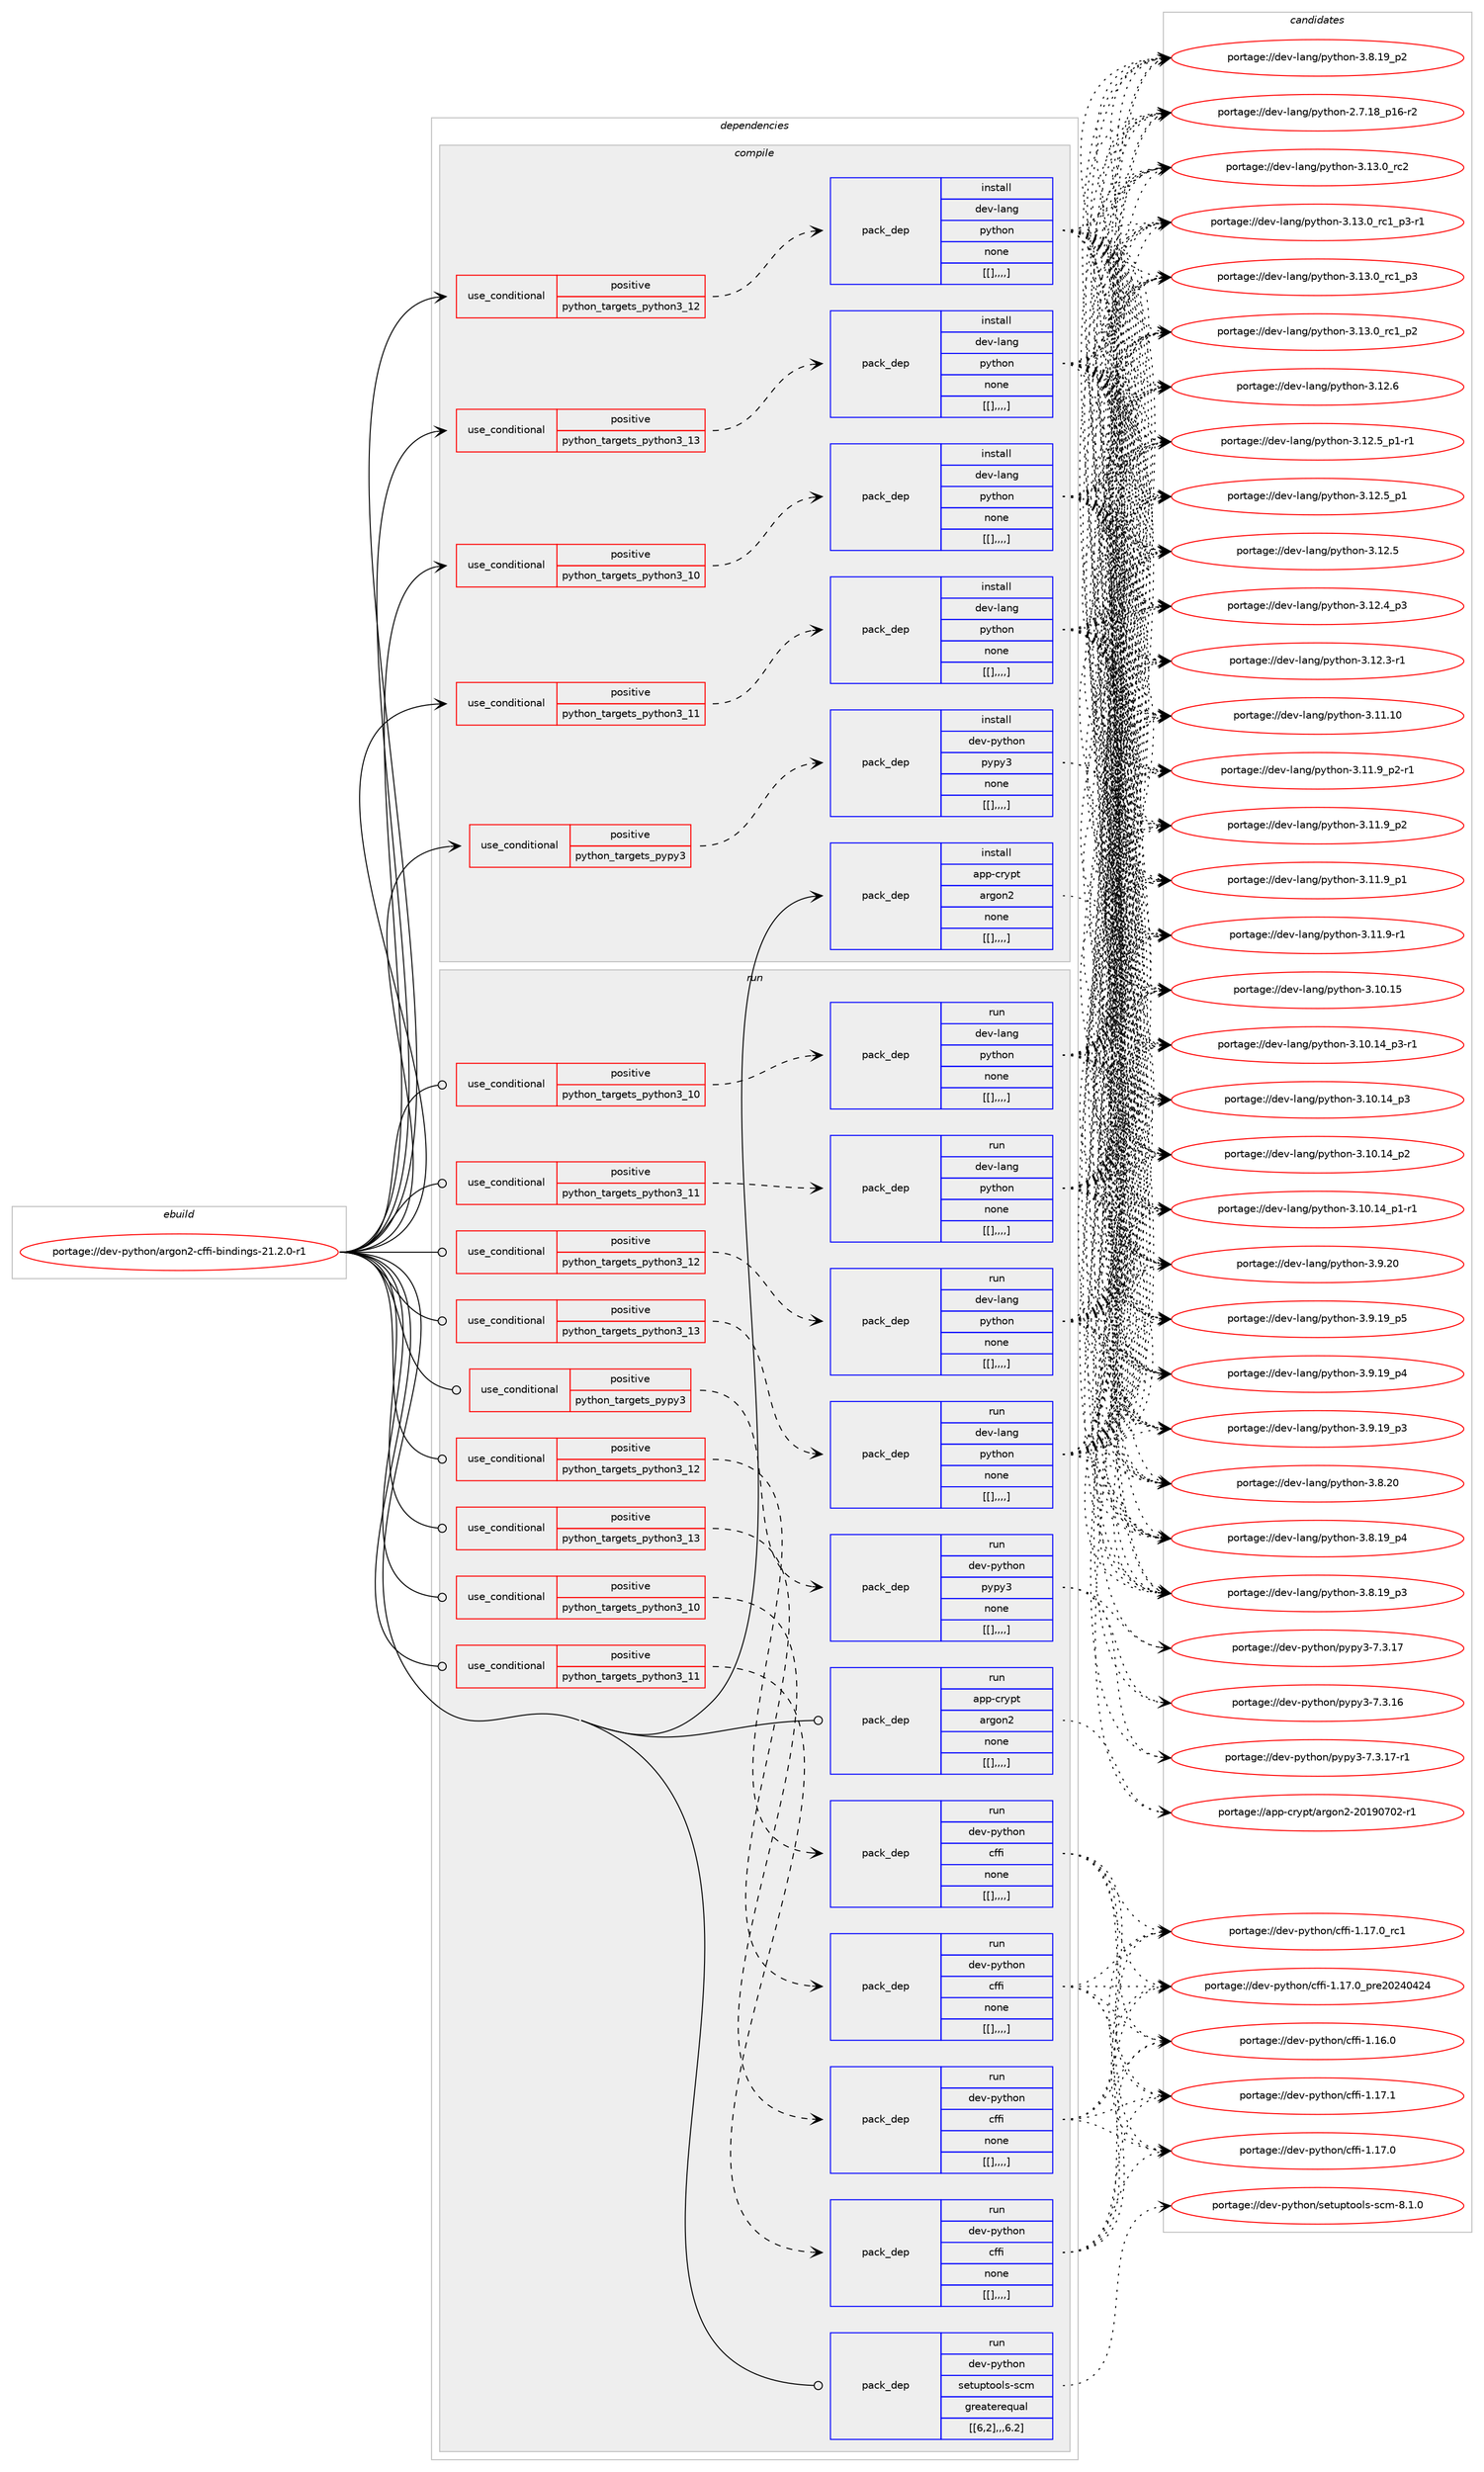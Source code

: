 digraph prolog {

# *************
# Graph options
# *************

newrank=true;
concentrate=true;
compound=true;
graph [rankdir=LR,fontname=Helvetica,fontsize=10,ranksep=1.5];#, ranksep=2.5, nodesep=0.2];
edge  [arrowhead=vee];
node  [fontname=Helvetica,fontsize=10];

# **********
# The ebuild
# **********

subgraph cluster_leftcol {
color=gray;
label=<<i>ebuild</i>>;
id [label="portage://dev-python/argon2-cffi-bindings-21.2.0-r1", color=red, width=4, href="../dev-python/argon2-cffi-bindings-21.2.0-r1.svg"];
}

# ****************
# The dependencies
# ****************

subgraph cluster_midcol {
color=gray;
label=<<i>dependencies</i>>;
subgraph cluster_compile {
fillcolor="#eeeeee";
style=filled;
label=<<i>compile</i>>;
subgraph cond31494 {
dependency142845 [label=<<TABLE BORDER="0" CELLBORDER="1" CELLSPACING="0" CELLPADDING="4"><TR><TD ROWSPAN="3" CELLPADDING="10">use_conditional</TD></TR><TR><TD>positive</TD></TR><TR><TD>python_targets_pypy3</TD></TR></TABLE>>, shape=none, color=red];
subgraph pack110138 {
dependency142846 [label=<<TABLE BORDER="0" CELLBORDER="1" CELLSPACING="0" CELLPADDING="4" WIDTH="220"><TR><TD ROWSPAN="6" CELLPADDING="30">pack_dep</TD></TR><TR><TD WIDTH="110">install</TD></TR><TR><TD>dev-python</TD></TR><TR><TD>pypy3</TD></TR><TR><TD>none</TD></TR><TR><TD>[[],,,,]</TD></TR></TABLE>>, shape=none, color=blue];
}
dependency142845:e -> dependency142846:w [weight=20,style="dashed",arrowhead="vee"];
}
id:e -> dependency142845:w [weight=20,style="solid",arrowhead="vee"];
subgraph cond31495 {
dependency142847 [label=<<TABLE BORDER="0" CELLBORDER="1" CELLSPACING="0" CELLPADDING="4"><TR><TD ROWSPAN="3" CELLPADDING="10">use_conditional</TD></TR><TR><TD>positive</TD></TR><TR><TD>python_targets_python3_10</TD></TR></TABLE>>, shape=none, color=red];
subgraph pack110139 {
dependency142848 [label=<<TABLE BORDER="0" CELLBORDER="1" CELLSPACING="0" CELLPADDING="4" WIDTH="220"><TR><TD ROWSPAN="6" CELLPADDING="30">pack_dep</TD></TR><TR><TD WIDTH="110">install</TD></TR><TR><TD>dev-lang</TD></TR><TR><TD>python</TD></TR><TR><TD>none</TD></TR><TR><TD>[[],,,,]</TD></TR></TABLE>>, shape=none, color=blue];
}
dependency142847:e -> dependency142848:w [weight=20,style="dashed",arrowhead="vee"];
}
id:e -> dependency142847:w [weight=20,style="solid",arrowhead="vee"];
subgraph cond31496 {
dependency142849 [label=<<TABLE BORDER="0" CELLBORDER="1" CELLSPACING="0" CELLPADDING="4"><TR><TD ROWSPAN="3" CELLPADDING="10">use_conditional</TD></TR><TR><TD>positive</TD></TR><TR><TD>python_targets_python3_11</TD></TR></TABLE>>, shape=none, color=red];
subgraph pack110140 {
dependency142850 [label=<<TABLE BORDER="0" CELLBORDER="1" CELLSPACING="0" CELLPADDING="4" WIDTH="220"><TR><TD ROWSPAN="6" CELLPADDING="30">pack_dep</TD></TR><TR><TD WIDTH="110">install</TD></TR><TR><TD>dev-lang</TD></TR><TR><TD>python</TD></TR><TR><TD>none</TD></TR><TR><TD>[[],,,,]</TD></TR></TABLE>>, shape=none, color=blue];
}
dependency142849:e -> dependency142850:w [weight=20,style="dashed",arrowhead="vee"];
}
id:e -> dependency142849:w [weight=20,style="solid",arrowhead="vee"];
subgraph cond31497 {
dependency142851 [label=<<TABLE BORDER="0" CELLBORDER="1" CELLSPACING="0" CELLPADDING="4"><TR><TD ROWSPAN="3" CELLPADDING="10">use_conditional</TD></TR><TR><TD>positive</TD></TR><TR><TD>python_targets_python3_12</TD></TR></TABLE>>, shape=none, color=red];
subgraph pack110141 {
dependency142852 [label=<<TABLE BORDER="0" CELLBORDER="1" CELLSPACING="0" CELLPADDING="4" WIDTH="220"><TR><TD ROWSPAN="6" CELLPADDING="30">pack_dep</TD></TR><TR><TD WIDTH="110">install</TD></TR><TR><TD>dev-lang</TD></TR><TR><TD>python</TD></TR><TR><TD>none</TD></TR><TR><TD>[[],,,,]</TD></TR></TABLE>>, shape=none, color=blue];
}
dependency142851:e -> dependency142852:w [weight=20,style="dashed",arrowhead="vee"];
}
id:e -> dependency142851:w [weight=20,style="solid",arrowhead="vee"];
subgraph cond31498 {
dependency142853 [label=<<TABLE BORDER="0" CELLBORDER="1" CELLSPACING="0" CELLPADDING="4"><TR><TD ROWSPAN="3" CELLPADDING="10">use_conditional</TD></TR><TR><TD>positive</TD></TR><TR><TD>python_targets_python3_13</TD></TR></TABLE>>, shape=none, color=red];
subgraph pack110142 {
dependency142854 [label=<<TABLE BORDER="0" CELLBORDER="1" CELLSPACING="0" CELLPADDING="4" WIDTH="220"><TR><TD ROWSPAN="6" CELLPADDING="30">pack_dep</TD></TR><TR><TD WIDTH="110">install</TD></TR><TR><TD>dev-lang</TD></TR><TR><TD>python</TD></TR><TR><TD>none</TD></TR><TR><TD>[[],,,,]</TD></TR></TABLE>>, shape=none, color=blue];
}
dependency142853:e -> dependency142854:w [weight=20,style="dashed",arrowhead="vee"];
}
id:e -> dependency142853:w [weight=20,style="solid",arrowhead="vee"];
subgraph pack110143 {
dependency142855 [label=<<TABLE BORDER="0" CELLBORDER="1" CELLSPACING="0" CELLPADDING="4" WIDTH="220"><TR><TD ROWSPAN="6" CELLPADDING="30">pack_dep</TD></TR><TR><TD WIDTH="110">install</TD></TR><TR><TD>app-crypt</TD></TR><TR><TD>argon2</TD></TR><TR><TD>none</TD></TR><TR><TD>[[],,,,]</TD></TR></TABLE>>, shape=none, color=blue];
}
id:e -> dependency142855:w [weight=20,style="solid",arrowhead="vee"];
}
subgraph cluster_compileandrun {
fillcolor="#eeeeee";
style=filled;
label=<<i>compile and run</i>>;
}
subgraph cluster_run {
fillcolor="#eeeeee";
style=filled;
label=<<i>run</i>>;
subgraph cond31499 {
dependency142856 [label=<<TABLE BORDER="0" CELLBORDER="1" CELLSPACING="0" CELLPADDING="4"><TR><TD ROWSPAN="3" CELLPADDING="10">use_conditional</TD></TR><TR><TD>positive</TD></TR><TR><TD>python_targets_pypy3</TD></TR></TABLE>>, shape=none, color=red];
subgraph pack110144 {
dependency142857 [label=<<TABLE BORDER="0" CELLBORDER="1" CELLSPACING="0" CELLPADDING="4" WIDTH="220"><TR><TD ROWSPAN="6" CELLPADDING="30">pack_dep</TD></TR><TR><TD WIDTH="110">run</TD></TR><TR><TD>dev-python</TD></TR><TR><TD>pypy3</TD></TR><TR><TD>none</TD></TR><TR><TD>[[],,,,]</TD></TR></TABLE>>, shape=none, color=blue];
}
dependency142856:e -> dependency142857:w [weight=20,style="dashed",arrowhead="vee"];
}
id:e -> dependency142856:w [weight=20,style="solid",arrowhead="odot"];
subgraph cond31500 {
dependency142858 [label=<<TABLE BORDER="0" CELLBORDER="1" CELLSPACING="0" CELLPADDING="4"><TR><TD ROWSPAN="3" CELLPADDING="10">use_conditional</TD></TR><TR><TD>positive</TD></TR><TR><TD>python_targets_python3_10</TD></TR></TABLE>>, shape=none, color=red];
subgraph pack110145 {
dependency142859 [label=<<TABLE BORDER="0" CELLBORDER="1" CELLSPACING="0" CELLPADDING="4" WIDTH="220"><TR><TD ROWSPAN="6" CELLPADDING="30">pack_dep</TD></TR><TR><TD WIDTH="110">run</TD></TR><TR><TD>dev-lang</TD></TR><TR><TD>python</TD></TR><TR><TD>none</TD></TR><TR><TD>[[],,,,]</TD></TR></TABLE>>, shape=none, color=blue];
}
dependency142858:e -> dependency142859:w [weight=20,style="dashed",arrowhead="vee"];
}
id:e -> dependency142858:w [weight=20,style="solid",arrowhead="odot"];
subgraph cond31501 {
dependency142860 [label=<<TABLE BORDER="0" CELLBORDER="1" CELLSPACING="0" CELLPADDING="4"><TR><TD ROWSPAN="3" CELLPADDING="10">use_conditional</TD></TR><TR><TD>positive</TD></TR><TR><TD>python_targets_python3_10</TD></TR></TABLE>>, shape=none, color=red];
subgraph pack110146 {
dependency142861 [label=<<TABLE BORDER="0" CELLBORDER="1" CELLSPACING="0" CELLPADDING="4" WIDTH="220"><TR><TD ROWSPAN="6" CELLPADDING="30">pack_dep</TD></TR><TR><TD WIDTH="110">run</TD></TR><TR><TD>dev-python</TD></TR><TR><TD>cffi</TD></TR><TR><TD>none</TD></TR><TR><TD>[[],,,,]</TD></TR></TABLE>>, shape=none, color=blue];
}
dependency142860:e -> dependency142861:w [weight=20,style="dashed",arrowhead="vee"];
}
id:e -> dependency142860:w [weight=20,style="solid",arrowhead="odot"];
subgraph cond31502 {
dependency142862 [label=<<TABLE BORDER="0" CELLBORDER="1" CELLSPACING="0" CELLPADDING="4"><TR><TD ROWSPAN="3" CELLPADDING="10">use_conditional</TD></TR><TR><TD>positive</TD></TR><TR><TD>python_targets_python3_11</TD></TR></TABLE>>, shape=none, color=red];
subgraph pack110147 {
dependency142863 [label=<<TABLE BORDER="0" CELLBORDER="1" CELLSPACING="0" CELLPADDING="4" WIDTH="220"><TR><TD ROWSPAN="6" CELLPADDING="30">pack_dep</TD></TR><TR><TD WIDTH="110">run</TD></TR><TR><TD>dev-lang</TD></TR><TR><TD>python</TD></TR><TR><TD>none</TD></TR><TR><TD>[[],,,,]</TD></TR></TABLE>>, shape=none, color=blue];
}
dependency142862:e -> dependency142863:w [weight=20,style="dashed",arrowhead="vee"];
}
id:e -> dependency142862:w [weight=20,style="solid",arrowhead="odot"];
subgraph cond31503 {
dependency142864 [label=<<TABLE BORDER="0" CELLBORDER="1" CELLSPACING="0" CELLPADDING="4"><TR><TD ROWSPAN="3" CELLPADDING="10">use_conditional</TD></TR><TR><TD>positive</TD></TR><TR><TD>python_targets_python3_11</TD></TR></TABLE>>, shape=none, color=red];
subgraph pack110148 {
dependency142865 [label=<<TABLE BORDER="0" CELLBORDER="1" CELLSPACING="0" CELLPADDING="4" WIDTH="220"><TR><TD ROWSPAN="6" CELLPADDING="30">pack_dep</TD></TR><TR><TD WIDTH="110">run</TD></TR><TR><TD>dev-python</TD></TR><TR><TD>cffi</TD></TR><TR><TD>none</TD></TR><TR><TD>[[],,,,]</TD></TR></TABLE>>, shape=none, color=blue];
}
dependency142864:e -> dependency142865:w [weight=20,style="dashed",arrowhead="vee"];
}
id:e -> dependency142864:w [weight=20,style="solid",arrowhead="odot"];
subgraph cond31504 {
dependency142866 [label=<<TABLE BORDER="0" CELLBORDER="1" CELLSPACING="0" CELLPADDING="4"><TR><TD ROWSPAN="3" CELLPADDING="10">use_conditional</TD></TR><TR><TD>positive</TD></TR><TR><TD>python_targets_python3_12</TD></TR></TABLE>>, shape=none, color=red];
subgraph pack110149 {
dependency142867 [label=<<TABLE BORDER="0" CELLBORDER="1" CELLSPACING="0" CELLPADDING="4" WIDTH="220"><TR><TD ROWSPAN="6" CELLPADDING="30">pack_dep</TD></TR><TR><TD WIDTH="110">run</TD></TR><TR><TD>dev-lang</TD></TR><TR><TD>python</TD></TR><TR><TD>none</TD></TR><TR><TD>[[],,,,]</TD></TR></TABLE>>, shape=none, color=blue];
}
dependency142866:e -> dependency142867:w [weight=20,style="dashed",arrowhead="vee"];
}
id:e -> dependency142866:w [weight=20,style="solid",arrowhead="odot"];
subgraph cond31505 {
dependency142868 [label=<<TABLE BORDER="0" CELLBORDER="1" CELLSPACING="0" CELLPADDING="4"><TR><TD ROWSPAN="3" CELLPADDING="10">use_conditional</TD></TR><TR><TD>positive</TD></TR><TR><TD>python_targets_python3_12</TD></TR></TABLE>>, shape=none, color=red];
subgraph pack110150 {
dependency142869 [label=<<TABLE BORDER="0" CELLBORDER="1" CELLSPACING="0" CELLPADDING="4" WIDTH="220"><TR><TD ROWSPAN="6" CELLPADDING="30">pack_dep</TD></TR><TR><TD WIDTH="110">run</TD></TR><TR><TD>dev-python</TD></TR><TR><TD>cffi</TD></TR><TR><TD>none</TD></TR><TR><TD>[[],,,,]</TD></TR></TABLE>>, shape=none, color=blue];
}
dependency142868:e -> dependency142869:w [weight=20,style="dashed",arrowhead="vee"];
}
id:e -> dependency142868:w [weight=20,style="solid",arrowhead="odot"];
subgraph cond31506 {
dependency142870 [label=<<TABLE BORDER="0" CELLBORDER="1" CELLSPACING="0" CELLPADDING="4"><TR><TD ROWSPAN="3" CELLPADDING="10">use_conditional</TD></TR><TR><TD>positive</TD></TR><TR><TD>python_targets_python3_13</TD></TR></TABLE>>, shape=none, color=red];
subgraph pack110151 {
dependency142871 [label=<<TABLE BORDER="0" CELLBORDER="1" CELLSPACING="0" CELLPADDING="4" WIDTH="220"><TR><TD ROWSPAN="6" CELLPADDING="30">pack_dep</TD></TR><TR><TD WIDTH="110">run</TD></TR><TR><TD>dev-lang</TD></TR><TR><TD>python</TD></TR><TR><TD>none</TD></TR><TR><TD>[[],,,,]</TD></TR></TABLE>>, shape=none, color=blue];
}
dependency142870:e -> dependency142871:w [weight=20,style="dashed",arrowhead="vee"];
}
id:e -> dependency142870:w [weight=20,style="solid",arrowhead="odot"];
subgraph cond31507 {
dependency142872 [label=<<TABLE BORDER="0" CELLBORDER="1" CELLSPACING="0" CELLPADDING="4"><TR><TD ROWSPAN="3" CELLPADDING="10">use_conditional</TD></TR><TR><TD>positive</TD></TR><TR><TD>python_targets_python3_13</TD></TR></TABLE>>, shape=none, color=red];
subgraph pack110152 {
dependency142873 [label=<<TABLE BORDER="0" CELLBORDER="1" CELLSPACING="0" CELLPADDING="4" WIDTH="220"><TR><TD ROWSPAN="6" CELLPADDING="30">pack_dep</TD></TR><TR><TD WIDTH="110">run</TD></TR><TR><TD>dev-python</TD></TR><TR><TD>cffi</TD></TR><TR><TD>none</TD></TR><TR><TD>[[],,,,]</TD></TR></TABLE>>, shape=none, color=blue];
}
dependency142872:e -> dependency142873:w [weight=20,style="dashed",arrowhead="vee"];
}
id:e -> dependency142872:w [weight=20,style="solid",arrowhead="odot"];
subgraph pack110153 {
dependency142874 [label=<<TABLE BORDER="0" CELLBORDER="1" CELLSPACING="0" CELLPADDING="4" WIDTH="220"><TR><TD ROWSPAN="6" CELLPADDING="30">pack_dep</TD></TR><TR><TD WIDTH="110">run</TD></TR><TR><TD>app-crypt</TD></TR><TR><TD>argon2</TD></TR><TR><TD>none</TD></TR><TR><TD>[[],,,,]</TD></TR></TABLE>>, shape=none, color=blue];
}
id:e -> dependency142874:w [weight=20,style="solid",arrowhead="odot"];
subgraph pack110154 {
dependency142875 [label=<<TABLE BORDER="0" CELLBORDER="1" CELLSPACING="0" CELLPADDING="4" WIDTH="220"><TR><TD ROWSPAN="6" CELLPADDING="30">pack_dep</TD></TR><TR><TD WIDTH="110">run</TD></TR><TR><TD>dev-python</TD></TR><TR><TD>setuptools-scm</TD></TR><TR><TD>greaterequal</TD></TR><TR><TD>[[6,2],,,6.2]</TD></TR></TABLE>>, shape=none, color=blue];
}
id:e -> dependency142875:w [weight=20,style="solid",arrowhead="odot"];
}
}

# **************
# The candidates
# **************

subgraph cluster_choices {
rank=same;
color=gray;
label=<<i>candidates</i>>;

subgraph choice110138 {
color=black;
nodesep=1;
choice100101118451121211161041111104711212111212151455546514649554511449 [label="portage://dev-python/pypy3-7.3.17-r1", color=red, width=4,href="../dev-python/pypy3-7.3.17-r1.svg"];
choice10010111845112121116104111110471121211121215145554651464955 [label="portage://dev-python/pypy3-7.3.17", color=red, width=4,href="../dev-python/pypy3-7.3.17.svg"];
choice10010111845112121116104111110471121211121215145554651464954 [label="portage://dev-python/pypy3-7.3.16", color=red, width=4,href="../dev-python/pypy3-7.3.16.svg"];
dependency142846:e -> choice100101118451121211161041111104711212111212151455546514649554511449:w [style=dotted,weight="100"];
dependency142846:e -> choice10010111845112121116104111110471121211121215145554651464955:w [style=dotted,weight="100"];
dependency142846:e -> choice10010111845112121116104111110471121211121215145554651464954:w [style=dotted,weight="100"];
}
subgraph choice110139 {
color=black;
nodesep=1;
choice10010111845108971101034711212111610411111045514649514648951149950 [label="portage://dev-lang/python-3.13.0_rc2", color=red, width=4,href="../dev-lang/python-3.13.0_rc2.svg"];
choice1001011184510897110103471121211161041111104551464951464895114994995112514511449 [label="portage://dev-lang/python-3.13.0_rc1_p3-r1", color=red, width=4,href="../dev-lang/python-3.13.0_rc1_p3-r1.svg"];
choice100101118451089711010347112121116104111110455146495146489511499499511251 [label="portage://dev-lang/python-3.13.0_rc1_p3", color=red, width=4,href="../dev-lang/python-3.13.0_rc1_p3.svg"];
choice100101118451089711010347112121116104111110455146495146489511499499511250 [label="portage://dev-lang/python-3.13.0_rc1_p2", color=red, width=4,href="../dev-lang/python-3.13.0_rc1_p2.svg"];
choice10010111845108971101034711212111610411111045514649504654 [label="portage://dev-lang/python-3.12.6", color=red, width=4,href="../dev-lang/python-3.12.6.svg"];
choice1001011184510897110103471121211161041111104551464950465395112494511449 [label="portage://dev-lang/python-3.12.5_p1-r1", color=red, width=4,href="../dev-lang/python-3.12.5_p1-r1.svg"];
choice100101118451089711010347112121116104111110455146495046539511249 [label="portage://dev-lang/python-3.12.5_p1", color=red, width=4,href="../dev-lang/python-3.12.5_p1.svg"];
choice10010111845108971101034711212111610411111045514649504653 [label="portage://dev-lang/python-3.12.5", color=red, width=4,href="../dev-lang/python-3.12.5.svg"];
choice100101118451089711010347112121116104111110455146495046529511251 [label="portage://dev-lang/python-3.12.4_p3", color=red, width=4,href="../dev-lang/python-3.12.4_p3.svg"];
choice100101118451089711010347112121116104111110455146495046514511449 [label="portage://dev-lang/python-3.12.3-r1", color=red, width=4,href="../dev-lang/python-3.12.3-r1.svg"];
choice1001011184510897110103471121211161041111104551464949464948 [label="portage://dev-lang/python-3.11.10", color=red, width=4,href="../dev-lang/python-3.11.10.svg"];
choice1001011184510897110103471121211161041111104551464949465795112504511449 [label="portage://dev-lang/python-3.11.9_p2-r1", color=red, width=4,href="../dev-lang/python-3.11.9_p2-r1.svg"];
choice100101118451089711010347112121116104111110455146494946579511250 [label="portage://dev-lang/python-3.11.9_p2", color=red, width=4,href="../dev-lang/python-3.11.9_p2.svg"];
choice100101118451089711010347112121116104111110455146494946579511249 [label="portage://dev-lang/python-3.11.9_p1", color=red, width=4,href="../dev-lang/python-3.11.9_p1.svg"];
choice100101118451089711010347112121116104111110455146494946574511449 [label="portage://dev-lang/python-3.11.9-r1", color=red, width=4,href="../dev-lang/python-3.11.9-r1.svg"];
choice1001011184510897110103471121211161041111104551464948464953 [label="portage://dev-lang/python-3.10.15", color=red, width=4,href="../dev-lang/python-3.10.15.svg"];
choice100101118451089711010347112121116104111110455146494846495295112514511449 [label="portage://dev-lang/python-3.10.14_p3-r1", color=red, width=4,href="../dev-lang/python-3.10.14_p3-r1.svg"];
choice10010111845108971101034711212111610411111045514649484649529511251 [label="portage://dev-lang/python-3.10.14_p3", color=red, width=4,href="../dev-lang/python-3.10.14_p3.svg"];
choice10010111845108971101034711212111610411111045514649484649529511250 [label="portage://dev-lang/python-3.10.14_p2", color=red, width=4,href="../dev-lang/python-3.10.14_p2.svg"];
choice100101118451089711010347112121116104111110455146494846495295112494511449 [label="portage://dev-lang/python-3.10.14_p1-r1", color=red, width=4,href="../dev-lang/python-3.10.14_p1-r1.svg"];
choice10010111845108971101034711212111610411111045514657465048 [label="portage://dev-lang/python-3.9.20", color=red, width=4,href="../dev-lang/python-3.9.20.svg"];
choice100101118451089711010347112121116104111110455146574649579511253 [label="portage://dev-lang/python-3.9.19_p5", color=red, width=4,href="../dev-lang/python-3.9.19_p5.svg"];
choice100101118451089711010347112121116104111110455146574649579511252 [label="portage://dev-lang/python-3.9.19_p4", color=red, width=4,href="../dev-lang/python-3.9.19_p4.svg"];
choice100101118451089711010347112121116104111110455146574649579511251 [label="portage://dev-lang/python-3.9.19_p3", color=red, width=4,href="../dev-lang/python-3.9.19_p3.svg"];
choice10010111845108971101034711212111610411111045514656465048 [label="portage://dev-lang/python-3.8.20", color=red, width=4,href="../dev-lang/python-3.8.20.svg"];
choice100101118451089711010347112121116104111110455146564649579511252 [label="portage://dev-lang/python-3.8.19_p4", color=red, width=4,href="../dev-lang/python-3.8.19_p4.svg"];
choice100101118451089711010347112121116104111110455146564649579511251 [label="portage://dev-lang/python-3.8.19_p3", color=red, width=4,href="../dev-lang/python-3.8.19_p3.svg"];
choice100101118451089711010347112121116104111110455146564649579511250 [label="portage://dev-lang/python-3.8.19_p2", color=red, width=4,href="../dev-lang/python-3.8.19_p2.svg"];
choice100101118451089711010347112121116104111110455046554649569511249544511450 [label="portage://dev-lang/python-2.7.18_p16-r2", color=red, width=4,href="../dev-lang/python-2.7.18_p16-r2.svg"];
dependency142848:e -> choice10010111845108971101034711212111610411111045514649514648951149950:w [style=dotted,weight="100"];
dependency142848:e -> choice1001011184510897110103471121211161041111104551464951464895114994995112514511449:w [style=dotted,weight="100"];
dependency142848:e -> choice100101118451089711010347112121116104111110455146495146489511499499511251:w [style=dotted,weight="100"];
dependency142848:e -> choice100101118451089711010347112121116104111110455146495146489511499499511250:w [style=dotted,weight="100"];
dependency142848:e -> choice10010111845108971101034711212111610411111045514649504654:w [style=dotted,weight="100"];
dependency142848:e -> choice1001011184510897110103471121211161041111104551464950465395112494511449:w [style=dotted,weight="100"];
dependency142848:e -> choice100101118451089711010347112121116104111110455146495046539511249:w [style=dotted,weight="100"];
dependency142848:e -> choice10010111845108971101034711212111610411111045514649504653:w [style=dotted,weight="100"];
dependency142848:e -> choice100101118451089711010347112121116104111110455146495046529511251:w [style=dotted,weight="100"];
dependency142848:e -> choice100101118451089711010347112121116104111110455146495046514511449:w [style=dotted,weight="100"];
dependency142848:e -> choice1001011184510897110103471121211161041111104551464949464948:w [style=dotted,weight="100"];
dependency142848:e -> choice1001011184510897110103471121211161041111104551464949465795112504511449:w [style=dotted,weight="100"];
dependency142848:e -> choice100101118451089711010347112121116104111110455146494946579511250:w [style=dotted,weight="100"];
dependency142848:e -> choice100101118451089711010347112121116104111110455146494946579511249:w [style=dotted,weight="100"];
dependency142848:e -> choice100101118451089711010347112121116104111110455146494946574511449:w [style=dotted,weight="100"];
dependency142848:e -> choice1001011184510897110103471121211161041111104551464948464953:w [style=dotted,weight="100"];
dependency142848:e -> choice100101118451089711010347112121116104111110455146494846495295112514511449:w [style=dotted,weight="100"];
dependency142848:e -> choice10010111845108971101034711212111610411111045514649484649529511251:w [style=dotted,weight="100"];
dependency142848:e -> choice10010111845108971101034711212111610411111045514649484649529511250:w [style=dotted,weight="100"];
dependency142848:e -> choice100101118451089711010347112121116104111110455146494846495295112494511449:w [style=dotted,weight="100"];
dependency142848:e -> choice10010111845108971101034711212111610411111045514657465048:w [style=dotted,weight="100"];
dependency142848:e -> choice100101118451089711010347112121116104111110455146574649579511253:w [style=dotted,weight="100"];
dependency142848:e -> choice100101118451089711010347112121116104111110455146574649579511252:w [style=dotted,weight="100"];
dependency142848:e -> choice100101118451089711010347112121116104111110455146574649579511251:w [style=dotted,weight="100"];
dependency142848:e -> choice10010111845108971101034711212111610411111045514656465048:w [style=dotted,weight="100"];
dependency142848:e -> choice100101118451089711010347112121116104111110455146564649579511252:w [style=dotted,weight="100"];
dependency142848:e -> choice100101118451089711010347112121116104111110455146564649579511251:w [style=dotted,weight="100"];
dependency142848:e -> choice100101118451089711010347112121116104111110455146564649579511250:w [style=dotted,weight="100"];
dependency142848:e -> choice100101118451089711010347112121116104111110455046554649569511249544511450:w [style=dotted,weight="100"];
}
subgraph choice110140 {
color=black;
nodesep=1;
choice10010111845108971101034711212111610411111045514649514648951149950 [label="portage://dev-lang/python-3.13.0_rc2", color=red, width=4,href="../dev-lang/python-3.13.0_rc2.svg"];
choice1001011184510897110103471121211161041111104551464951464895114994995112514511449 [label="portage://dev-lang/python-3.13.0_rc1_p3-r1", color=red, width=4,href="../dev-lang/python-3.13.0_rc1_p3-r1.svg"];
choice100101118451089711010347112121116104111110455146495146489511499499511251 [label="portage://dev-lang/python-3.13.0_rc1_p3", color=red, width=4,href="../dev-lang/python-3.13.0_rc1_p3.svg"];
choice100101118451089711010347112121116104111110455146495146489511499499511250 [label="portage://dev-lang/python-3.13.0_rc1_p2", color=red, width=4,href="../dev-lang/python-3.13.0_rc1_p2.svg"];
choice10010111845108971101034711212111610411111045514649504654 [label="portage://dev-lang/python-3.12.6", color=red, width=4,href="../dev-lang/python-3.12.6.svg"];
choice1001011184510897110103471121211161041111104551464950465395112494511449 [label="portage://dev-lang/python-3.12.5_p1-r1", color=red, width=4,href="../dev-lang/python-3.12.5_p1-r1.svg"];
choice100101118451089711010347112121116104111110455146495046539511249 [label="portage://dev-lang/python-3.12.5_p1", color=red, width=4,href="../dev-lang/python-3.12.5_p1.svg"];
choice10010111845108971101034711212111610411111045514649504653 [label="portage://dev-lang/python-3.12.5", color=red, width=4,href="../dev-lang/python-3.12.5.svg"];
choice100101118451089711010347112121116104111110455146495046529511251 [label="portage://dev-lang/python-3.12.4_p3", color=red, width=4,href="../dev-lang/python-3.12.4_p3.svg"];
choice100101118451089711010347112121116104111110455146495046514511449 [label="portage://dev-lang/python-3.12.3-r1", color=red, width=4,href="../dev-lang/python-3.12.3-r1.svg"];
choice1001011184510897110103471121211161041111104551464949464948 [label="portage://dev-lang/python-3.11.10", color=red, width=4,href="../dev-lang/python-3.11.10.svg"];
choice1001011184510897110103471121211161041111104551464949465795112504511449 [label="portage://dev-lang/python-3.11.9_p2-r1", color=red, width=4,href="../dev-lang/python-3.11.9_p2-r1.svg"];
choice100101118451089711010347112121116104111110455146494946579511250 [label="portage://dev-lang/python-3.11.9_p2", color=red, width=4,href="../dev-lang/python-3.11.9_p2.svg"];
choice100101118451089711010347112121116104111110455146494946579511249 [label="portage://dev-lang/python-3.11.9_p1", color=red, width=4,href="../dev-lang/python-3.11.9_p1.svg"];
choice100101118451089711010347112121116104111110455146494946574511449 [label="portage://dev-lang/python-3.11.9-r1", color=red, width=4,href="../dev-lang/python-3.11.9-r1.svg"];
choice1001011184510897110103471121211161041111104551464948464953 [label="portage://dev-lang/python-3.10.15", color=red, width=4,href="../dev-lang/python-3.10.15.svg"];
choice100101118451089711010347112121116104111110455146494846495295112514511449 [label="portage://dev-lang/python-3.10.14_p3-r1", color=red, width=4,href="../dev-lang/python-3.10.14_p3-r1.svg"];
choice10010111845108971101034711212111610411111045514649484649529511251 [label="portage://dev-lang/python-3.10.14_p3", color=red, width=4,href="../dev-lang/python-3.10.14_p3.svg"];
choice10010111845108971101034711212111610411111045514649484649529511250 [label="portage://dev-lang/python-3.10.14_p2", color=red, width=4,href="../dev-lang/python-3.10.14_p2.svg"];
choice100101118451089711010347112121116104111110455146494846495295112494511449 [label="portage://dev-lang/python-3.10.14_p1-r1", color=red, width=4,href="../dev-lang/python-3.10.14_p1-r1.svg"];
choice10010111845108971101034711212111610411111045514657465048 [label="portage://dev-lang/python-3.9.20", color=red, width=4,href="../dev-lang/python-3.9.20.svg"];
choice100101118451089711010347112121116104111110455146574649579511253 [label="portage://dev-lang/python-3.9.19_p5", color=red, width=4,href="../dev-lang/python-3.9.19_p5.svg"];
choice100101118451089711010347112121116104111110455146574649579511252 [label="portage://dev-lang/python-3.9.19_p4", color=red, width=4,href="../dev-lang/python-3.9.19_p4.svg"];
choice100101118451089711010347112121116104111110455146574649579511251 [label="portage://dev-lang/python-3.9.19_p3", color=red, width=4,href="../dev-lang/python-3.9.19_p3.svg"];
choice10010111845108971101034711212111610411111045514656465048 [label="portage://dev-lang/python-3.8.20", color=red, width=4,href="../dev-lang/python-3.8.20.svg"];
choice100101118451089711010347112121116104111110455146564649579511252 [label="portage://dev-lang/python-3.8.19_p4", color=red, width=4,href="../dev-lang/python-3.8.19_p4.svg"];
choice100101118451089711010347112121116104111110455146564649579511251 [label="portage://dev-lang/python-3.8.19_p3", color=red, width=4,href="../dev-lang/python-3.8.19_p3.svg"];
choice100101118451089711010347112121116104111110455146564649579511250 [label="portage://dev-lang/python-3.8.19_p2", color=red, width=4,href="../dev-lang/python-3.8.19_p2.svg"];
choice100101118451089711010347112121116104111110455046554649569511249544511450 [label="portage://dev-lang/python-2.7.18_p16-r2", color=red, width=4,href="../dev-lang/python-2.7.18_p16-r2.svg"];
dependency142850:e -> choice10010111845108971101034711212111610411111045514649514648951149950:w [style=dotted,weight="100"];
dependency142850:e -> choice1001011184510897110103471121211161041111104551464951464895114994995112514511449:w [style=dotted,weight="100"];
dependency142850:e -> choice100101118451089711010347112121116104111110455146495146489511499499511251:w [style=dotted,weight="100"];
dependency142850:e -> choice100101118451089711010347112121116104111110455146495146489511499499511250:w [style=dotted,weight="100"];
dependency142850:e -> choice10010111845108971101034711212111610411111045514649504654:w [style=dotted,weight="100"];
dependency142850:e -> choice1001011184510897110103471121211161041111104551464950465395112494511449:w [style=dotted,weight="100"];
dependency142850:e -> choice100101118451089711010347112121116104111110455146495046539511249:w [style=dotted,weight="100"];
dependency142850:e -> choice10010111845108971101034711212111610411111045514649504653:w [style=dotted,weight="100"];
dependency142850:e -> choice100101118451089711010347112121116104111110455146495046529511251:w [style=dotted,weight="100"];
dependency142850:e -> choice100101118451089711010347112121116104111110455146495046514511449:w [style=dotted,weight="100"];
dependency142850:e -> choice1001011184510897110103471121211161041111104551464949464948:w [style=dotted,weight="100"];
dependency142850:e -> choice1001011184510897110103471121211161041111104551464949465795112504511449:w [style=dotted,weight="100"];
dependency142850:e -> choice100101118451089711010347112121116104111110455146494946579511250:w [style=dotted,weight="100"];
dependency142850:e -> choice100101118451089711010347112121116104111110455146494946579511249:w [style=dotted,weight="100"];
dependency142850:e -> choice100101118451089711010347112121116104111110455146494946574511449:w [style=dotted,weight="100"];
dependency142850:e -> choice1001011184510897110103471121211161041111104551464948464953:w [style=dotted,weight="100"];
dependency142850:e -> choice100101118451089711010347112121116104111110455146494846495295112514511449:w [style=dotted,weight="100"];
dependency142850:e -> choice10010111845108971101034711212111610411111045514649484649529511251:w [style=dotted,weight="100"];
dependency142850:e -> choice10010111845108971101034711212111610411111045514649484649529511250:w [style=dotted,weight="100"];
dependency142850:e -> choice100101118451089711010347112121116104111110455146494846495295112494511449:w [style=dotted,weight="100"];
dependency142850:e -> choice10010111845108971101034711212111610411111045514657465048:w [style=dotted,weight="100"];
dependency142850:e -> choice100101118451089711010347112121116104111110455146574649579511253:w [style=dotted,weight="100"];
dependency142850:e -> choice100101118451089711010347112121116104111110455146574649579511252:w [style=dotted,weight="100"];
dependency142850:e -> choice100101118451089711010347112121116104111110455146574649579511251:w [style=dotted,weight="100"];
dependency142850:e -> choice10010111845108971101034711212111610411111045514656465048:w [style=dotted,weight="100"];
dependency142850:e -> choice100101118451089711010347112121116104111110455146564649579511252:w [style=dotted,weight="100"];
dependency142850:e -> choice100101118451089711010347112121116104111110455146564649579511251:w [style=dotted,weight="100"];
dependency142850:e -> choice100101118451089711010347112121116104111110455146564649579511250:w [style=dotted,weight="100"];
dependency142850:e -> choice100101118451089711010347112121116104111110455046554649569511249544511450:w [style=dotted,weight="100"];
}
subgraph choice110141 {
color=black;
nodesep=1;
choice10010111845108971101034711212111610411111045514649514648951149950 [label="portage://dev-lang/python-3.13.0_rc2", color=red, width=4,href="../dev-lang/python-3.13.0_rc2.svg"];
choice1001011184510897110103471121211161041111104551464951464895114994995112514511449 [label="portage://dev-lang/python-3.13.0_rc1_p3-r1", color=red, width=4,href="../dev-lang/python-3.13.0_rc1_p3-r1.svg"];
choice100101118451089711010347112121116104111110455146495146489511499499511251 [label="portage://dev-lang/python-3.13.0_rc1_p3", color=red, width=4,href="../dev-lang/python-3.13.0_rc1_p3.svg"];
choice100101118451089711010347112121116104111110455146495146489511499499511250 [label="portage://dev-lang/python-3.13.0_rc1_p2", color=red, width=4,href="../dev-lang/python-3.13.0_rc1_p2.svg"];
choice10010111845108971101034711212111610411111045514649504654 [label="portage://dev-lang/python-3.12.6", color=red, width=4,href="../dev-lang/python-3.12.6.svg"];
choice1001011184510897110103471121211161041111104551464950465395112494511449 [label="portage://dev-lang/python-3.12.5_p1-r1", color=red, width=4,href="../dev-lang/python-3.12.5_p1-r1.svg"];
choice100101118451089711010347112121116104111110455146495046539511249 [label="portage://dev-lang/python-3.12.5_p1", color=red, width=4,href="../dev-lang/python-3.12.5_p1.svg"];
choice10010111845108971101034711212111610411111045514649504653 [label="portage://dev-lang/python-3.12.5", color=red, width=4,href="../dev-lang/python-3.12.5.svg"];
choice100101118451089711010347112121116104111110455146495046529511251 [label="portage://dev-lang/python-3.12.4_p3", color=red, width=4,href="../dev-lang/python-3.12.4_p3.svg"];
choice100101118451089711010347112121116104111110455146495046514511449 [label="portage://dev-lang/python-3.12.3-r1", color=red, width=4,href="../dev-lang/python-3.12.3-r1.svg"];
choice1001011184510897110103471121211161041111104551464949464948 [label="portage://dev-lang/python-3.11.10", color=red, width=4,href="../dev-lang/python-3.11.10.svg"];
choice1001011184510897110103471121211161041111104551464949465795112504511449 [label="portage://dev-lang/python-3.11.9_p2-r1", color=red, width=4,href="../dev-lang/python-3.11.9_p2-r1.svg"];
choice100101118451089711010347112121116104111110455146494946579511250 [label="portage://dev-lang/python-3.11.9_p2", color=red, width=4,href="../dev-lang/python-3.11.9_p2.svg"];
choice100101118451089711010347112121116104111110455146494946579511249 [label="portage://dev-lang/python-3.11.9_p1", color=red, width=4,href="../dev-lang/python-3.11.9_p1.svg"];
choice100101118451089711010347112121116104111110455146494946574511449 [label="portage://dev-lang/python-3.11.9-r1", color=red, width=4,href="../dev-lang/python-3.11.9-r1.svg"];
choice1001011184510897110103471121211161041111104551464948464953 [label="portage://dev-lang/python-3.10.15", color=red, width=4,href="../dev-lang/python-3.10.15.svg"];
choice100101118451089711010347112121116104111110455146494846495295112514511449 [label="portage://dev-lang/python-3.10.14_p3-r1", color=red, width=4,href="../dev-lang/python-3.10.14_p3-r1.svg"];
choice10010111845108971101034711212111610411111045514649484649529511251 [label="portage://dev-lang/python-3.10.14_p3", color=red, width=4,href="../dev-lang/python-3.10.14_p3.svg"];
choice10010111845108971101034711212111610411111045514649484649529511250 [label="portage://dev-lang/python-3.10.14_p2", color=red, width=4,href="../dev-lang/python-3.10.14_p2.svg"];
choice100101118451089711010347112121116104111110455146494846495295112494511449 [label="portage://dev-lang/python-3.10.14_p1-r1", color=red, width=4,href="../dev-lang/python-3.10.14_p1-r1.svg"];
choice10010111845108971101034711212111610411111045514657465048 [label="portage://dev-lang/python-3.9.20", color=red, width=4,href="../dev-lang/python-3.9.20.svg"];
choice100101118451089711010347112121116104111110455146574649579511253 [label="portage://dev-lang/python-3.9.19_p5", color=red, width=4,href="../dev-lang/python-3.9.19_p5.svg"];
choice100101118451089711010347112121116104111110455146574649579511252 [label="portage://dev-lang/python-3.9.19_p4", color=red, width=4,href="../dev-lang/python-3.9.19_p4.svg"];
choice100101118451089711010347112121116104111110455146574649579511251 [label="portage://dev-lang/python-3.9.19_p3", color=red, width=4,href="../dev-lang/python-3.9.19_p3.svg"];
choice10010111845108971101034711212111610411111045514656465048 [label="portage://dev-lang/python-3.8.20", color=red, width=4,href="../dev-lang/python-3.8.20.svg"];
choice100101118451089711010347112121116104111110455146564649579511252 [label="portage://dev-lang/python-3.8.19_p4", color=red, width=4,href="../dev-lang/python-3.8.19_p4.svg"];
choice100101118451089711010347112121116104111110455146564649579511251 [label="portage://dev-lang/python-3.8.19_p3", color=red, width=4,href="../dev-lang/python-3.8.19_p3.svg"];
choice100101118451089711010347112121116104111110455146564649579511250 [label="portage://dev-lang/python-3.8.19_p2", color=red, width=4,href="../dev-lang/python-3.8.19_p2.svg"];
choice100101118451089711010347112121116104111110455046554649569511249544511450 [label="portage://dev-lang/python-2.7.18_p16-r2", color=red, width=4,href="../dev-lang/python-2.7.18_p16-r2.svg"];
dependency142852:e -> choice10010111845108971101034711212111610411111045514649514648951149950:w [style=dotted,weight="100"];
dependency142852:e -> choice1001011184510897110103471121211161041111104551464951464895114994995112514511449:w [style=dotted,weight="100"];
dependency142852:e -> choice100101118451089711010347112121116104111110455146495146489511499499511251:w [style=dotted,weight="100"];
dependency142852:e -> choice100101118451089711010347112121116104111110455146495146489511499499511250:w [style=dotted,weight="100"];
dependency142852:e -> choice10010111845108971101034711212111610411111045514649504654:w [style=dotted,weight="100"];
dependency142852:e -> choice1001011184510897110103471121211161041111104551464950465395112494511449:w [style=dotted,weight="100"];
dependency142852:e -> choice100101118451089711010347112121116104111110455146495046539511249:w [style=dotted,weight="100"];
dependency142852:e -> choice10010111845108971101034711212111610411111045514649504653:w [style=dotted,weight="100"];
dependency142852:e -> choice100101118451089711010347112121116104111110455146495046529511251:w [style=dotted,weight="100"];
dependency142852:e -> choice100101118451089711010347112121116104111110455146495046514511449:w [style=dotted,weight="100"];
dependency142852:e -> choice1001011184510897110103471121211161041111104551464949464948:w [style=dotted,weight="100"];
dependency142852:e -> choice1001011184510897110103471121211161041111104551464949465795112504511449:w [style=dotted,weight="100"];
dependency142852:e -> choice100101118451089711010347112121116104111110455146494946579511250:w [style=dotted,weight="100"];
dependency142852:e -> choice100101118451089711010347112121116104111110455146494946579511249:w [style=dotted,weight="100"];
dependency142852:e -> choice100101118451089711010347112121116104111110455146494946574511449:w [style=dotted,weight="100"];
dependency142852:e -> choice1001011184510897110103471121211161041111104551464948464953:w [style=dotted,weight="100"];
dependency142852:e -> choice100101118451089711010347112121116104111110455146494846495295112514511449:w [style=dotted,weight="100"];
dependency142852:e -> choice10010111845108971101034711212111610411111045514649484649529511251:w [style=dotted,weight="100"];
dependency142852:e -> choice10010111845108971101034711212111610411111045514649484649529511250:w [style=dotted,weight="100"];
dependency142852:e -> choice100101118451089711010347112121116104111110455146494846495295112494511449:w [style=dotted,weight="100"];
dependency142852:e -> choice10010111845108971101034711212111610411111045514657465048:w [style=dotted,weight="100"];
dependency142852:e -> choice100101118451089711010347112121116104111110455146574649579511253:w [style=dotted,weight="100"];
dependency142852:e -> choice100101118451089711010347112121116104111110455146574649579511252:w [style=dotted,weight="100"];
dependency142852:e -> choice100101118451089711010347112121116104111110455146574649579511251:w [style=dotted,weight="100"];
dependency142852:e -> choice10010111845108971101034711212111610411111045514656465048:w [style=dotted,weight="100"];
dependency142852:e -> choice100101118451089711010347112121116104111110455146564649579511252:w [style=dotted,weight="100"];
dependency142852:e -> choice100101118451089711010347112121116104111110455146564649579511251:w [style=dotted,weight="100"];
dependency142852:e -> choice100101118451089711010347112121116104111110455146564649579511250:w [style=dotted,weight="100"];
dependency142852:e -> choice100101118451089711010347112121116104111110455046554649569511249544511450:w [style=dotted,weight="100"];
}
subgraph choice110142 {
color=black;
nodesep=1;
choice10010111845108971101034711212111610411111045514649514648951149950 [label="portage://dev-lang/python-3.13.0_rc2", color=red, width=4,href="../dev-lang/python-3.13.0_rc2.svg"];
choice1001011184510897110103471121211161041111104551464951464895114994995112514511449 [label="portage://dev-lang/python-3.13.0_rc1_p3-r1", color=red, width=4,href="../dev-lang/python-3.13.0_rc1_p3-r1.svg"];
choice100101118451089711010347112121116104111110455146495146489511499499511251 [label="portage://dev-lang/python-3.13.0_rc1_p3", color=red, width=4,href="../dev-lang/python-3.13.0_rc1_p3.svg"];
choice100101118451089711010347112121116104111110455146495146489511499499511250 [label="portage://dev-lang/python-3.13.0_rc1_p2", color=red, width=4,href="../dev-lang/python-3.13.0_rc1_p2.svg"];
choice10010111845108971101034711212111610411111045514649504654 [label="portage://dev-lang/python-3.12.6", color=red, width=4,href="../dev-lang/python-3.12.6.svg"];
choice1001011184510897110103471121211161041111104551464950465395112494511449 [label="portage://dev-lang/python-3.12.5_p1-r1", color=red, width=4,href="../dev-lang/python-3.12.5_p1-r1.svg"];
choice100101118451089711010347112121116104111110455146495046539511249 [label="portage://dev-lang/python-3.12.5_p1", color=red, width=4,href="../dev-lang/python-3.12.5_p1.svg"];
choice10010111845108971101034711212111610411111045514649504653 [label="portage://dev-lang/python-3.12.5", color=red, width=4,href="../dev-lang/python-3.12.5.svg"];
choice100101118451089711010347112121116104111110455146495046529511251 [label="portage://dev-lang/python-3.12.4_p3", color=red, width=4,href="../dev-lang/python-3.12.4_p3.svg"];
choice100101118451089711010347112121116104111110455146495046514511449 [label="portage://dev-lang/python-3.12.3-r1", color=red, width=4,href="../dev-lang/python-3.12.3-r1.svg"];
choice1001011184510897110103471121211161041111104551464949464948 [label="portage://dev-lang/python-3.11.10", color=red, width=4,href="../dev-lang/python-3.11.10.svg"];
choice1001011184510897110103471121211161041111104551464949465795112504511449 [label="portage://dev-lang/python-3.11.9_p2-r1", color=red, width=4,href="../dev-lang/python-3.11.9_p2-r1.svg"];
choice100101118451089711010347112121116104111110455146494946579511250 [label="portage://dev-lang/python-3.11.9_p2", color=red, width=4,href="../dev-lang/python-3.11.9_p2.svg"];
choice100101118451089711010347112121116104111110455146494946579511249 [label="portage://dev-lang/python-3.11.9_p1", color=red, width=4,href="../dev-lang/python-3.11.9_p1.svg"];
choice100101118451089711010347112121116104111110455146494946574511449 [label="portage://dev-lang/python-3.11.9-r1", color=red, width=4,href="../dev-lang/python-3.11.9-r1.svg"];
choice1001011184510897110103471121211161041111104551464948464953 [label="portage://dev-lang/python-3.10.15", color=red, width=4,href="../dev-lang/python-3.10.15.svg"];
choice100101118451089711010347112121116104111110455146494846495295112514511449 [label="portage://dev-lang/python-3.10.14_p3-r1", color=red, width=4,href="../dev-lang/python-3.10.14_p3-r1.svg"];
choice10010111845108971101034711212111610411111045514649484649529511251 [label="portage://dev-lang/python-3.10.14_p3", color=red, width=4,href="../dev-lang/python-3.10.14_p3.svg"];
choice10010111845108971101034711212111610411111045514649484649529511250 [label="portage://dev-lang/python-3.10.14_p2", color=red, width=4,href="../dev-lang/python-3.10.14_p2.svg"];
choice100101118451089711010347112121116104111110455146494846495295112494511449 [label="portage://dev-lang/python-3.10.14_p1-r1", color=red, width=4,href="../dev-lang/python-3.10.14_p1-r1.svg"];
choice10010111845108971101034711212111610411111045514657465048 [label="portage://dev-lang/python-3.9.20", color=red, width=4,href="../dev-lang/python-3.9.20.svg"];
choice100101118451089711010347112121116104111110455146574649579511253 [label="portage://dev-lang/python-3.9.19_p5", color=red, width=4,href="../dev-lang/python-3.9.19_p5.svg"];
choice100101118451089711010347112121116104111110455146574649579511252 [label="portage://dev-lang/python-3.9.19_p4", color=red, width=4,href="../dev-lang/python-3.9.19_p4.svg"];
choice100101118451089711010347112121116104111110455146574649579511251 [label="portage://dev-lang/python-3.9.19_p3", color=red, width=4,href="../dev-lang/python-3.9.19_p3.svg"];
choice10010111845108971101034711212111610411111045514656465048 [label="portage://dev-lang/python-3.8.20", color=red, width=4,href="../dev-lang/python-3.8.20.svg"];
choice100101118451089711010347112121116104111110455146564649579511252 [label="portage://dev-lang/python-3.8.19_p4", color=red, width=4,href="../dev-lang/python-3.8.19_p4.svg"];
choice100101118451089711010347112121116104111110455146564649579511251 [label="portage://dev-lang/python-3.8.19_p3", color=red, width=4,href="../dev-lang/python-3.8.19_p3.svg"];
choice100101118451089711010347112121116104111110455146564649579511250 [label="portage://dev-lang/python-3.8.19_p2", color=red, width=4,href="../dev-lang/python-3.8.19_p2.svg"];
choice100101118451089711010347112121116104111110455046554649569511249544511450 [label="portage://dev-lang/python-2.7.18_p16-r2", color=red, width=4,href="../dev-lang/python-2.7.18_p16-r2.svg"];
dependency142854:e -> choice10010111845108971101034711212111610411111045514649514648951149950:w [style=dotted,weight="100"];
dependency142854:e -> choice1001011184510897110103471121211161041111104551464951464895114994995112514511449:w [style=dotted,weight="100"];
dependency142854:e -> choice100101118451089711010347112121116104111110455146495146489511499499511251:w [style=dotted,weight="100"];
dependency142854:e -> choice100101118451089711010347112121116104111110455146495146489511499499511250:w [style=dotted,weight="100"];
dependency142854:e -> choice10010111845108971101034711212111610411111045514649504654:w [style=dotted,weight="100"];
dependency142854:e -> choice1001011184510897110103471121211161041111104551464950465395112494511449:w [style=dotted,weight="100"];
dependency142854:e -> choice100101118451089711010347112121116104111110455146495046539511249:w [style=dotted,weight="100"];
dependency142854:e -> choice10010111845108971101034711212111610411111045514649504653:w [style=dotted,weight="100"];
dependency142854:e -> choice100101118451089711010347112121116104111110455146495046529511251:w [style=dotted,weight="100"];
dependency142854:e -> choice100101118451089711010347112121116104111110455146495046514511449:w [style=dotted,weight="100"];
dependency142854:e -> choice1001011184510897110103471121211161041111104551464949464948:w [style=dotted,weight="100"];
dependency142854:e -> choice1001011184510897110103471121211161041111104551464949465795112504511449:w [style=dotted,weight="100"];
dependency142854:e -> choice100101118451089711010347112121116104111110455146494946579511250:w [style=dotted,weight="100"];
dependency142854:e -> choice100101118451089711010347112121116104111110455146494946579511249:w [style=dotted,weight="100"];
dependency142854:e -> choice100101118451089711010347112121116104111110455146494946574511449:w [style=dotted,weight="100"];
dependency142854:e -> choice1001011184510897110103471121211161041111104551464948464953:w [style=dotted,weight="100"];
dependency142854:e -> choice100101118451089711010347112121116104111110455146494846495295112514511449:w [style=dotted,weight="100"];
dependency142854:e -> choice10010111845108971101034711212111610411111045514649484649529511251:w [style=dotted,weight="100"];
dependency142854:e -> choice10010111845108971101034711212111610411111045514649484649529511250:w [style=dotted,weight="100"];
dependency142854:e -> choice100101118451089711010347112121116104111110455146494846495295112494511449:w [style=dotted,weight="100"];
dependency142854:e -> choice10010111845108971101034711212111610411111045514657465048:w [style=dotted,weight="100"];
dependency142854:e -> choice100101118451089711010347112121116104111110455146574649579511253:w [style=dotted,weight="100"];
dependency142854:e -> choice100101118451089711010347112121116104111110455146574649579511252:w [style=dotted,weight="100"];
dependency142854:e -> choice100101118451089711010347112121116104111110455146574649579511251:w [style=dotted,weight="100"];
dependency142854:e -> choice10010111845108971101034711212111610411111045514656465048:w [style=dotted,weight="100"];
dependency142854:e -> choice100101118451089711010347112121116104111110455146564649579511252:w [style=dotted,weight="100"];
dependency142854:e -> choice100101118451089711010347112121116104111110455146564649579511251:w [style=dotted,weight="100"];
dependency142854:e -> choice100101118451089711010347112121116104111110455146564649579511250:w [style=dotted,weight="100"];
dependency142854:e -> choice100101118451089711010347112121116104111110455046554649569511249544511450:w [style=dotted,weight="100"];
}
subgraph choice110143 {
color=black;
nodesep=1;
choice9711211245991141211121164797114103111110504550484957485548504511449 [label="portage://app-crypt/argon2-20190702-r1", color=red, width=4,href="../app-crypt/argon2-20190702-r1.svg"];
dependency142855:e -> choice9711211245991141211121164797114103111110504550484957485548504511449:w [style=dotted,weight="100"];
}
subgraph choice110144 {
color=black;
nodesep=1;
choice100101118451121211161041111104711212111212151455546514649554511449 [label="portage://dev-python/pypy3-7.3.17-r1", color=red, width=4,href="../dev-python/pypy3-7.3.17-r1.svg"];
choice10010111845112121116104111110471121211121215145554651464955 [label="portage://dev-python/pypy3-7.3.17", color=red, width=4,href="../dev-python/pypy3-7.3.17.svg"];
choice10010111845112121116104111110471121211121215145554651464954 [label="portage://dev-python/pypy3-7.3.16", color=red, width=4,href="../dev-python/pypy3-7.3.16.svg"];
dependency142857:e -> choice100101118451121211161041111104711212111212151455546514649554511449:w [style=dotted,weight="100"];
dependency142857:e -> choice10010111845112121116104111110471121211121215145554651464955:w [style=dotted,weight="100"];
dependency142857:e -> choice10010111845112121116104111110471121211121215145554651464954:w [style=dotted,weight="100"];
}
subgraph choice110145 {
color=black;
nodesep=1;
choice10010111845108971101034711212111610411111045514649514648951149950 [label="portage://dev-lang/python-3.13.0_rc2", color=red, width=4,href="../dev-lang/python-3.13.0_rc2.svg"];
choice1001011184510897110103471121211161041111104551464951464895114994995112514511449 [label="portage://dev-lang/python-3.13.0_rc1_p3-r1", color=red, width=4,href="../dev-lang/python-3.13.0_rc1_p3-r1.svg"];
choice100101118451089711010347112121116104111110455146495146489511499499511251 [label="portage://dev-lang/python-3.13.0_rc1_p3", color=red, width=4,href="../dev-lang/python-3.13.0_rc1_p3.svg"];
choice100101118451089711010347112121116104111110455146495146489511499499511250 [label="portage://dev-lang/python-3.13.0_rc1_p2", color=red, width=4,href="../dev-lang/python-3.13.0_rc1_p2.svg"];
choice10010111845108971101034711212111610411111045514649504654 [label="portage://dev-lang/python-3.12.6", color=red, width=4,href="../dev-lang/python-3.12.6.svg"];
choice1001011184510897110103471121211161041111104551464950465395112494511449 [label="portage://dev-lang/python-3.12.5_p1-r1", color=red, width=4,href="../dev-lang/python-3.12.5_p1-r1.svg"];
choice100101118451089711010347112121116104111110455146495046539511249 [label="portage://dev-lang/python-3.12.5_p1", color=red, width=4,href="../dev-lang/python-3.12.5_p1.svg"];
choice10010111845108971101034711212111610411111045514649504653 [label="portage://dev-lang/python-3.12.5", color=red, width=4,href="../dev-lang/python-3.12.5.svg"];
choice100101118451089711010347112121116104111110455146495046529511251 [label="portage://dev-lang/python-3.12.4_p3", color=red, width=4,href="../dev-lang/python-3.12.4_p3.svg"];
choice100101118451089711010347112121116104111110455146495046514511449 [label="portage://dev-lang/python-3.12.3-r1", color=red, width=4,href="../dev-lang/python-3.12.3-r1.svg"];
choice1001011184510897110103471121211161041111104551464949464948 [label="portage://dev-lang/python-3.11.10", color=red, width=4,href="../dev-lang/python-3.11.10.svg"];
choice1001011184510897110103471121211161041111104551464949465795112504511449 [label="portage://dev-lang/python-3.11.9_p2-r1", color=red, width=4,href="../dev-lang/python-3.11.9_p2-r1.svg"];
choice100101118451089711010347112121116104111110455146494946579511250 [label="portage://dev-lang/python-3.11.9_p2", color=red, width=4,href="../dev-lang/python-3.11.9_p2.svg"];
choice100101118451089711010347112121116104111110455146494946579511249 [label="portage://dev-lang/python-3.11.9_p1", color=red, width=4,href="../dev-lang/python-3.11.9_p1.svg"];
choice100101118451089711010347112121116104111110455146494946574511449 [label="portage://dev-lang/python-3.11.9-r1", color=red, width=4,href="../dev-lang/python-3.11.9-r1.svg"];
choice1001011184510897110103471121211161041111104551464948464953 [label="portage://dev-lang/python-3.10.15", color=red, width=4,href="../dev-lang/python-3.10.15.svg"];
choice100101118451089711010347112121116104111110455146494846495295112514511449 [label="portage://dev-lang/python-3.10.14_p3-r1", color=red, width=4,href="../dev-lang/python-3.10.14_p3-r1.svg"];
choice10010111845108971101034711212111610411111045514649484649529511251 [label="portage://dev-lang/python-3.10.14_p3", color=red, width=4,href="../dev-lang/python-3.10.14_p3.svg"];
choice10010111845108971101034711212111610411111045514649484649529511250 [label="portage://dev-lang/python-3.10.14_p2", color=red, width=4,href="../dev-lang/python-3.10.14_p2.svg"];
choice100101118451089711010347112121116104111110455146494846495295112494511449 [label="portage://dev-lang/python-3.10.14_p1-r1", color=red, width=4,href="../dev-lang/python-3.10.14_p1-r1.svg"];
choice10010111845108971101034711212111610411111045514657465048 [label="portage://dev-lang/python-3.9.20", color=red, width=4,href="../dev-lang/python-3.9.20.svg"];
choice100101118451089711010347112121116104111110455146574649579511253 [label="portage://dev-lang/python-3.9.19_p5", color=red, width=4,href="../dev-lang/python-3.9.19_p5.svg"];
choice100101118451089711010347112121116104111110455146574649579511252 [label="portage://dev-lang/python-3.9.19_p4", color=red, width=4,href="../dev-lang/python-3.9.19_p4.svg"];
choice100101118451089711010347112121116104111110455146574649579511251 [label="portage://dev-lang/python-3.9.19_p3", color=red, width=4,href="../dev-lang/python-3.9.19_p3.svg"];
choice10010111845108971101034711212111610411111045514656465048 [label="portage://dev-lang/python-3.8.20", color=red, width=4,href="../dev-lang/python-3.8.20.svg"];
choice100101118451089711010347112121116104111110455146564649579511252 [label="portage://dev-lang/python-3.8.19_p4", color=red, width=4,href="../dev-lang/python-3.8.19_p4.svg"];
choice100101118451089711010347112121116104111110455146564649579511251 [label="portage://dev-lang/python-3.8.19_p3", color=red, width=4,href="../dev-lang/python-3.8.19_p3.svg"];
choice100101118451089711010347112121116104111110455146564649579511250 [label="portage://dev-lang/python-3.8.19_p2", color=red, width=4,href="../dev-lang/python-3.8.19_p2.svg"];
choice100101118451089711010347112121116104111110455046554649569511249544511450 [label="portage://dev-lang/python-2.7.18_p16-r2", color=red, width=4,href="../dev-lang/python-2.7.18_p16-r2.svg"];
dependency142859:e -> choice10010111845108971101034711212111610411111045514649514648951149950:w [style=dotted,weight="100"];
dependency142859:e -> choice1001011184510897110103471121211161041111104551464951464895114994995112514511449:w [style=dotted,weight="100"];
dependency142859:e -> choice100101118451089711010347112121116104111110455146495146489511499499511251:w [style=dotted,weight="100"];
dependency142859:e -> choice100101118451089711010347112121116104111110455146495146489511499499511250:w [style=dotted,weight="100"];
dependency142859:e -> choice10010111845108971101034711212111610411111045514649504654:w [style=dotted,weight="100"];
dependency142859:e -> choice1001011184510897110103471121211161041111104551464950465395112494511449:w [style=dotted,weight="100"];
dependency142859:e -> choice100101118451089711010347112121116104111110455146495046539511249:w [style=dotted,weight="100"];
dependency142859:e -> choice10010111845108971101034711212111610411111045514649504653:w [style=dotted,weight="100"];
dependency142859:e -> choice100101118451089711010347112121116104111110455146495046529511251:w [style=dotted,weight="100"];
dependency142859:e -> choice100101118451089711010347112121116104111110455146495046514511449:w [style=dotted,weight="100"];
dependency142859:e -> choice1001011184510897110103471121211161041111104551464949464948:w [style=dotted,weight="100"];
dependency142859:e -> choice1001011184510897110103471121211161041111104551464949465795112504511449:w [style=dotted,weight="100"];
dependency142859:e -> choice100101118451089711010347112121116104111110455146494946579511250:w [style=dotted,weight="100"];
dependency142859:e -> choice100101118451089711010347112121116104111110455146494946579511249:w [style=dotted,weight="100"];
dependency142859:e -> choice100101118451089711010347112121116104111110455146494946574511449:w [style=dotted,weight="100"];
dependency142859:e -> choice1001011184510897110103471121211161041111104551464948464953:w [style=dotted,weight="100"];
dependency142859:e -> choice100101118451089711010347112121116104111110455146494846495295112514511449:w [style=dotted,weight="100"];
dependency142859:e -> choice10010111845108971101034711212111610411111045514649484649529511251:w [style=dotted,weight="100"];
dependency142859:e -> choice10010111845108971101034711212111610411111045514649484649529511250:w [style=dotted,weight="100"];
dependency142859:e -> choice100101118451089711010347112121116104111110455146494846495295112494511449:w [style=dotted,weight="100"];
dependency142859:e -> choice10010111845108971101034711212111610411111045514657465048:w [style=dotted,weight="100"];
dependency142859:e -> choice100101118451089711010347112121116104111110455146574649579511253:w [style=dotted,weight="100"];
dependency142859:e -> choice100101118451089711010347112121116104111110455146574649579511252:w [style=dotted,weight="100"];
dependency142859:e -> choice100101118451089711010347112121116104111110455146574649579511251:w [style=dotted,weight="100"];
dependency142859:e -> choice10010111845108971101034711212111610411111045514656465048:w [style=dotted,weight="100"];
dependency142859:e -> choice100101118451089711010347112121116104111110455146564649579511252:w [style=dotted,weight="100"];
dependency142859:e -> choice100101118451089711010347112121116104111110455146564649579511251:w [style=dotted,weight="100"];
dependency142859:e -> choice100101118451089711010347112121116104111110455146564649579511250:w [style=dotted,weight="100"];
dependency142859:e -> choice100101118451089711010347112121116104111110455046554649569511249544511450:w [style=dotted,weight="100"];
}
subgraph choice110146 {
color=black;
nodesep=1;
choice10010111845112121116104111110479910210210545494649554649 [label="portage://dev-python/cffi-1.17.1", color=red, width=4,href="../dev-python/cffi-1.17.1.svg"];
choice10010111845112121116104111110479910210210545494649554648951149949 [label="portage://dev-python/cffi-1.17.0_rc1", color=red, width=4,href="../dev-python/cffi-1.17.0_rc1.svg"];
choice10010111845112121116104111110479910210210545494649554648951121141015048505248525052 [label="portage://dev-python/cffi-1.17.0_pre20240424", color=red, width=4,href="../dev-python/cffi-1.17.0_pre20240424.svg"];
choice10010111845112121116104111110479910210210545494649554648 [label="portage://dev-python/cffi-1.17.0", color=red, width=4,href="../dev-python/cffi-1.17.0.svg"];
choice10010111845112121116104111110479910210210545494649544648 [label="portage://dev-python/cffi-1.16.0", color=red, width=4,href="../dev-python/cffi-1.16.0.svg"];
dependency142861:e -> choice10010111845112121116104111110479910210210545494649554649:w [style=dotted,weight="100"];
dependency142861:e -> choice10010111845112121116104111110479910210210545494649554648951149949:w [style=dotted,weight="100"];
dependency142861:e -> choice10010111845112121116104111110479910210210545494649554648951121141015048505248525052:w [style=dotted,weight="100"];
dependency142861:e -> choice10010111845112121116104111110479910210210545494649554648:w [style=dotted,weight="100"];
dependency142861:e -> choice10010111845112121116104111110479910210210545494649544648:w [style=dotted,weight="100"];
}
subgraph choice110147 {
color=black;
nodesep=1;
choice10010111845108971101034711212111610411111045514649514648951149950 [label="portage://dev-lang/python-3.13.0_rc2", color=red, width=4,href="../dev-lang/python-3.13.0_rc2.svg"];
choice1001011184510897110103471121211161041111104551464951464895114994995112514511449 [label="portage://dev-lang/python-3.13.0_rc1_p3-r1", color=red, width=4,href="../dev-lang/python-3.13.0_rc1_p3-r1.svg"];
choice100101118451089711010347112121116104111110455146495146489511499499511251 [label="portage://dev-lang/python-3.13.0_rc1_p3", color=red, width=4,href="../dev-lang/python-3.13.0_rc1_p3.svg"];
choice100101118451089711010347112121116104111110455146495146489511499499511250 [label="portage://dev-lang/python-3.13.0_rc1_p2", color=red, width=4,href="../dev-lang/python-3.13.0_rc1_p2.svg"];
choice10010111845108971101034711212111610411111045514649504654 [label="portage://dev-lang/python-3.12.6", color=red, width=4,href="../dev-lang/python-3.12.6.svg"];
choice1001011184510897110103471121211161041111104551464950465395112494511449 [label="portage://dev-lang/python-3.12.5_p1-r1", color=red, width=4,href="../dev-lang/python-3.12.5_p1-r1.svg"];
choice100101118451089711010347112121116104111110455146495046539511249 [label="portage://dev-lang/python-3.12.5_p1", color=red, width=4,href="../dev-lang/python-3.12.5_p1.svg"];
choice10010111845108971101034711212111610411111045514649504653 [label="portage://dev-lang/python-3.12.5", color=red, width=4,href="../dev-lang/python-3.12.5.svg"];
choice100101118451089711010347112121116104111110455146495046529511251 [label="portage://dev-lang/python-3.12.4_p3", color=red, width=4,href="../dev-lang/python-3.12.4_p3.svg"];
choice100101118451089711010347112121116104111110455146495046514511449 [label="portage://dev-lang/python-3.12.3-r1", color=red, width=4,href="../dev-lang/python-3.12.3-r1.svg"];
choice1001011184510897110103471121211161041111104551464949464948 [label="portage://dev-lang/python-3.11.10", color=red, width=4,href="../dev-lang/python-3.11.10.svg"];
choice1001011184510897110103471121211161041111104551464949465795112504511449 [label="portage://dev-lang/python-3.11.9_p2-r1", color=red, width=4,href="../dev-lang/python-3.11.9_p2-r1.svg"];
choice100101118451089711010347112121116104111110455146494946579511250 [label="portage://dev-lang/python-3.11.9_p2", color=red, width=4,href="../dev-lang/python-3.11.9_p2.svg"];
choice100101118451089711010347112121116104111110455146494946579511249 [label="portage://dev-lang/python-3.11.9_p1", color=red, width=4,href="../dev-lang/python-3.11.9_p1.svg"];
choice100101118451089711010347112121116104111110455146494946574511449 [label="portage://dev-lang/python-3.11.9-r1", color=red, width=4,href="../dev-lang/python-3.11.9-r1.svg"];
choice1001011184510897110103471121211161041111104551464948464953 [label="portage://dev-lang/python-3.10.15", color=red, width=4,href="../dev-lang/python-3.10.15.svg"];
choice100101118451089711010347112121116104111110455146494846495295112514511449 [label="portage://dev-lang/python-3.10.14_p3-r1", color=red, width=4,href="../dev-lang/python-3.10.14_p3-r1.svg"];
choice10010111845108971101034711212111610411111045514649484649529511251 [label="portage://dev-lang/python-3.10.14_p3", color=red, width=4,href="../dev-lang/python-3.10.14_p3.svg"];
choice10010111845108971101034711212111610411111045514649484649529511250 [label="portage://dev-lang/python-3.10.14_p2", color=red, width=4,href="../dev-lang/python-3.10.14_p2.svg"];
choice100101118451089711010347112121116104111110455146494846495295112494511449 [label="portage://dev-lang/python-3.10.14_p1-r1", color=red, width=4,href="../dev-lang/python-3.10.14_p1-r1.svg"];
choice10010111845108971101034711212111610411111045514657465048 [label="portage://dev-lang/python-3.9.20", color=red, width=4,href="../dev-lang/python-3.9.20.svg"];
choice100101118451089711010347112121116104111110455146574649579511253 [label="portage://dev-lang/python-3.9.19_p5", color=red, width=4,href="../dev-lang/python-3.9.19_p5.svg"];
choice100101118451089711010347112121116104111110455146574649579511252 [label="portage://dev-lang/python-3.9.19_p4", color=red, width=4,href="../dev-lang/python-3.9.19_p4.svg"];
choice100101118451089711010347112121116104111110455146574649579511251 [label="portage://dev-lang/python-3.9.19_p3", color=red, width=4,href="../dev-lang/python-3.9.19_p3.svg"];
choice10010111845108971101034711212111610411111045514656465048 [label="portage://dev-lang/python-3.8.20", color=red, width=4,href="../dev-lang/python-3.8.20.svg"];
choice100101118451089711010347112121116104111110455146564649579511252 [label="portage://dev-lang/python-3.8.19_p4", color=red, width=4,href="../dev-lang/python-3.8.19_p4.svg"];
choice100101118451089711010347112121116104111110455146564649579511251 [label="portage://dev-lang/python-3.8.19_p3", color=red, width=4,href="../dev-lang/python-3.8.19_p3.svg"];
choice100101118451089711010347112121116104111110455146564649579511250 [label="portage://dev-lang/python-3.8.19_p2", color=red, width=4,href="../dev-lang/python-3.8.19_p2.svg"];
choice100101118451089711010347112121116104111110455046554649569511249544511450 [label="portage://dev-lang/python-2.7.18_p16-r2", color=red, width=4,href="../dev-lang/python-2.7.18_p16-r2.svg"];
dependency142863:e -> choice10010111845108971101034711212111610411111045514649514648951149950:w [style=dotted,weight="100"];
dependency142863:e -> choice1001011184510897110103471121211161041111104551464951464895114994995112514511449:w [style=dotted,weight="100"];
dependency142863:e -> choice100101118451089711010347112121116104111110455146495146489511499499511251:w [style=dotted,weight="100"];
dependency142863:e -> choice100101118451089711010347112121116104111110455146495146489511499499511250:w [style=dotted,weight="100"];
dependency142863:e -> choice10010111845108971101034711212111610411111045514649504654:w [style=dotted,weight="100"];
dependency142863:e -> choice1001011184510897110103471121211161041111104551464950465395112494511449:w [style=dotted,weight="100"];
dependency142863:e -> choice100101118451089711010347112121116104111110455146495046539511249:w [style=dotted,weight="100"];
dependency142863:e -> choice10010111845108971101034711212111610411111045514649504653:w [style=dotted,weight="100"];
dependency142863:e -> choice100101118451089711010347112121116104111110455146495046529511251:w [style=dotted,weight="100"];
dependency142863:e -> choice100101118451089711010347112121116104111110455146495046514511449:w [style=dotted,weight="100"];
dependency142863:e -> choice1001011184510897110103471121211161041111104551464949464948:w [style=dotted,weight="100"];
dependency142863:e -> choice1001011184510897110103471121211161041111104551464949465795112504511449:w [style=dotted,weight="100"];
dependency142863:e -> choice100101118451089711010347112121116104111110455146494946579511250:w [style=dotted,weight="100"];
dependency142863:e -> choice100101118451089711010347112121116104111110455146494946579511249:w [style=dotted,weight="100"];
dependency142863:e -> choice100101118451089711010347112121116104111110455146494946574511449:w [style=dotted,weight="100"];
dependency142863:e -> choice1001011184510897110103471121211161041111104551464948464953:w [style=dotted,weight="100"];
dependency142863:e -> choice100101118451089711010347112121116104111110455146494846495295112514511449:w [style=dotted,weight="100"];
dependency142863:e -> choice10010111845108971101034711212111610411111045514649484649529511251:w [style=dotted,weight="100"];
dependency142863:e -> choice10010111845108971101034711212111610411111045514649484649529511250:w [style=dotted,weight="100"];
dependency142863:e -> choice100101118451089711010347112121116104111110455146494846495295112494511449:w [style=dotted,weight="100"];
dependency142863:e -> choice10010111845108971101034711212111610411111045514657465048:w [style=dotted,weight="100"];
dependency142863:e -> choice100101118451089711010347112121116104111110455146574649579511253:w [style=dotted,weight="100"];
dependency142863:e -> choice100101118451089711010347112121116104111110455146574649579511252:w [style=dotted,weight="100"];
dependency142863:e -> choice100101118451089711010347112121116104111110455146574649579511251:w [style=dotted,weight="100"];
dependency142863:e -> choice10010111845108971101034711212111610411111045514656465048:w [style=dotted,weight="100"];
dependency142863:e -> choice100101118451089711010347112121116104111110455146564649579511252:w [style=dotted,weight="100"];
dependency142863:e -> choice100101118451089711010347112121116104111110455146564649579511251:w [style=dotted,weight="100"];
dependency142863:e -> choice100101118451089711010347112121116104111110455146564649579511250:w [style=dotted,weight="100"];
dependency142863:e -> choice100101118451089711010347112121116104111110455046554649569511249544511450:w [style=dotted,weight="100"];
}
subgraph choice110148 {
color=black;
nodesep=1;
choice10010111845112121116104111110479910210210545494649554649 [label="portage://dev-python/cffi-1.17.1", color=red, width=4,href="../dev-python/cffi-1.17.1.svg"];
choice10010111845112121116104111110479910210210545494649554648951149949 [label="portage://dev-python/cffi-1.17.0_rc1", color=red, width=4,href="../dev-python/cffi-1.17.0_rc1.svg"];
choice10010111845112121116104111110479910210210545494649554648951121141015048505248525052 [label="portage://dev-python/cffi-1.17.0_pre20240424", color=red, width=4,href="../dev-python/cffi-1.17.0_pre20240424.svg"];
choice10010111845112121116104111110479910210210545494649554648 [label="portage://dev-python/cffi-1.17.0", color=red, width=4,href="../dev-python/cffi-1.17.0.svg"];
choice10010111845112121116104111110479910210210545494649544648 [label="portage://dev-python/cffi-1.16.0", color=red, width=4,href="../dev-python/cffi-1.16.0.svg"];
dependency142865:e -> choice10010111845112121116104111110479910210210545494649554649:w [style=dotted,weight="100"];
dependency142865:e -> choice10010111845112121116104111110479910210210545494649554648951149949:w [style=dotted,weight="100"];
dependency142865:e -> choice10010111845112121116104111110479910210210545494649554648951121141015048505248525052:w [style=dotted,weight="100"];
dependency142865:e -> choice10010111845112121116104111110479910210210545494649554648:w [style=dotted,weight="100"];
dependency142865:e -> choice10010111845112121116104111110479910210210545494649544648:w [style=dotted,weight="100"];
}
subgraph choice110149 {
color=black;
nodesep=1;
choice10010111845108971101034711212111610411111045514649514648951149950 [label="portage://dev-lang/python-3.13.0_rc2", color=red, width=4,href="../dev-lang/python-3.13.0_rc2.svg"];
choice1001011184510897110103471121211161041111104551464951464895114994995112514511449 [label="portage://dev-lang/python-3.13.0_rc1_p3-r1", color=red, width=4,href="../dev-lang/python-3.13.0_rc1_p3-r1.svg"];
choice100101118451089711010347112121116104111110455146495146489511499499511251 [label="portage://dev-lang/python-3.13.0_rc1_p3", color=red, width=4,href="../dev-lang/python-3.13.0_rc1_p3.svg"];
choice100101118451089711010347112121116104111110455146495146489511499499511250 [label="portage://dev-lang/python-3.13.0_rc1_p2", color=red, width=4,href="../dev-lang/python-3.13.0_rc1_p2.svg"];
choice10010111845108971101034711212111610411111045514649504654 [label="portage://dev-lang/python-3.12.6", color=red, width=4,href="../dev-lang/python-3.12.6.svg"];
choice1001011184510897110103471121211161041111104551464950465395112494511449 [label="portage://dev-lang/python-3.12.5_p1-r1", color=red, width=4,href="../dev-lang/python-3.12.5_p1-r1.svg"];
choice100101118451089711010347112121116104111110455146495046539511249 [label="portage://dev-lang/python-3.12.5_p1", color=red, width=4,href="../dev-lang/python-3.12.5_p1.svg"];
choice10010111845108971101034711212111610411111045514649504653 [label="portage://dev-lang/python-3.12.5", color=red, width=4,href="../dev-lang/python-3.12.5.svg"];
choice100101118451089711010347112121116104111110455146495046529511251 [label="portage://dev-lang/python-3.12.4_p3", color=red, width=4,href="../dev-lang/python-3.12.4_p3.svg"];
choice100101118451089711010347112121116104111110455146495046514511449 [label="portage://dev-lang/python-3.12.3-r1", color=red, width=4,href="../dev-lang/python-3.12.3-r1.svg"];
choice1001011184510897110103471121211161041111104551464949464948 [label="portage://dev-lang/python-3.11.10", color=red, width=4,href="../dev-lang/python-3.11.10.svg"];
choice1001011184510897110103471121211161041111104551464949465795112504511449 [label="portage://dev-lang/python-3.11.9_p2-r1", color=red, width=4,href="../dev-lang/python-3.11.9_p2-r1.svg"];
choice100101118451089711010347112121116104111110455146494946579511250 [label="portage://dev-lang/python-3.11.9_p2", color=red, width=4,href="../dev-lang/python-3.11.9_p2.svg"];
choice100101118451089711010347112121116104111110455146494946579511249 [label="portage://dev-lang/python-3.11.9_p1", color=red, width=4,href="../dev-lang/python-3.11.9_p1.svg"];
choice100101118451089711010347112121116104111110455146494946574511449 [label="portage://dev-lang/python-3.11.9-r1", color=red, width=4,href="../dev-lang/python-3.11.9-r1.svg"];
choice1001011184510897110103471121211161041111104551464948464953 [label="portage://dev-lang/python-3.10.15", color=red, width=4,href="../dev-lang/python-3.10.15.svg"];
choice100101118451089711010347112121116104111110455146494846495295112514511449 [label="portage://dev-lang/python-3.10.14_p3-r1", color=red, width=4,href="../dev-lang/python-3.10.14_p3-r1.svg"];
choice10010111845108971101034711212111610411111045514649484649529511251 [label="portage://dev-lang/python-3.10.14_p3", color=red, width=4,href="../dev-lang/python-3.10.14_p3.svg"];
choice10010111845108971101034711212111610411111045514649484649529511250 [label="portage://dev-lang/python-3.10.14_p2", color=red, width=4,href="../dev-lang/python-3.10.14_p2.svg"];
choice100101118451089711010347112121116104111110455146494846495295112494511449 [label="portage://dev-lang/python-3.10.14_p1-r1", color=red, width=4,href="../dev-lang/python-3.10.14_p1-r1.svg"];
choice10010111845108971101034711212111610411111045514657465048 [label="portage://dev-lang/python-3.9.20", color=red, width=4,href="../dev-lang/python-3.9.20.svg"];
choice100101118451089711010347112121116104111110455146574649579511253 [label="portage://dev-lang/python-3.9.19_p5", color=red, width=4,href="../dev-lang/python-3.9.19_p5.svg"];
choice100101118451089711010347112121116104111110455146574649579511252 [label="portage://dev-lang/python-3.9.19_p4", color=red, width=4,href="../dev-lang/python-3.9.19_p4.svg"];
choice100101118451089711010347112121116104111110455146574649579511251 [label="portage://dev-lang/python-3.9.19_p3", color=red, width=4,href="../dev-lang/python-3.9.19_p3.svg"];
choice10010111845108971101034711212111610411111045514656465048 [label="portage://dev-lang/python-3.8.20", color=red, width=4,href="../dev-lang/python-3.8.20.svg"];
choice100101118451089711010347112121116104111110455146564649579511252 [label="portage://dev-lang/python-3.8.19_p4", color=red, width=4,href="../dev-lang/python-3.8.19_p4.svg"];
choice100101118451089711010347112121116104111110455146564649579511251 [label="portage://dev-lang/python-3.8.19_p3", color=red, width=4,href="../dev-lang/python-3.8.19_p3.svg"];
choice100101118451089711010347112121116104111110455146564649579511250 [label="portage://dev-lang/python-3.8.19_p2", color=red, width=4,href="../dev-lang/python-3.8.19_p2.svg"];
choice100101118451089711010347112121116104111110455046554649569511249544511450 [label="portage://dev-lang/python-2.7.18_p16-r2", color=red, width=4,href="../dev-lang/python-2.7.18_p16-r2.svg"];
dependency142867:e -> choice10010111845108971101034711212111610411111045514649514648951149950:w [style=dotted,weight="100"];
dependency142867:e -> choice1001011184510897110103471121211161041111104551464951464895114994995112514511449:w [style=dotted,weight="100"];
dependency142867:e -> choice100101118451089711010347112121116104111110455146495146489511499499511251:w [style=dotted,weight="100"];
dependency142867:e -> choice100101118451089711010347112121116104111110455146495146489511499499511250:w [style=dotted,weight="100"];
dependency142867:e -> choice10010111845108971101034711212111610411111045514649504654:w [style=dotted,weight="100"];
dependency142867:e -> choice1001011184510897110103471121211161041111104551464950465395112494511449:w [style=dotted,weight="100"];
dependency142867:e -> choice100101118451089711010347112121116104111110455146495046539511249:w [style=dotted,weight="100"];
dependency142867:e -> choice10010111845108971101034711212111610411111045514649504653:w [style=dotted,weight="100"];
dependency142867:e -> choice100101118451089711010347112121116104111110455146495046529511251:w [style=dotted,weight="100"];
dependency142867:e -> choice100101118451089711010347112121116104111110455146495046514511449:w [style=dotted,weight="100"];
dependency142867:e -> choice1001011184510897110103471121211161041111104551464949464948:w [style=dotted,weight="100"];
dependency142867:e -> choice1001011184510897110103471121211161041111104551464949465795112504511449:w [style=dotted,weight="100"];
dependency142867:e -> choice100101118451089711010347112121116104111110455146494946579511250:w [style=dotted,weight="100"];
dependency142867:e -> choice100101118451089711010347112121116104111110455146494946579511249:w [style=dotted,weight="100"];
dependency142867:e -> choice100101118451089711010347112121116104111110455146494946574511449:w [style=dotted,weight="100"];
dependency142867:e -> choice1001011184510897110103471121211161041111104551464948464953:w [style=dotted,weight="100"];
dependency142867:e -> choice100101118451089711010347112121116104111110455146494846495295112514511449:w [style=dotted,weight="100"];
dependency142867:e -> choice10010111845108971101034711212111610411111045514649484649529511251:w [style=dotted,weight="100"];
dependency142867:e -> choice10010111845108971101034711212111610411111045514649484649529511250:w [style=dotted,weight="100"];
dependency142867:e -> choice100101118451089711010347112121116104111110455146494846495295112494511449:w [style=dotted,weight="100"];
dependency142867:e -> choice10010111845108971101034711212111610411111045514657465048:w [style=dotted,weight="100"];
dependency142867:e -> choice100101118451089711010347112121116104111110455146574649579511253:w [style=dotted,weight="100"];
dependency142867:e -> choice100101118451089711010347112121116104111110455146574649579511252:w [style=dotted,weight="100"];
dependency142867:e -> choice100101118451089711010347112121116104111110455146574649579511251:w [style=dotted,weight="100"];
dependency142867:e -> choice10010111845108971101034711212111610411111045514656465048:w [style=dotted,weight="100"];
dependency142867:e -> choice100101118451089711010347112121116104111110455146564649579511252:w [style=dotted,weight="100"];
dependency142867:e -> choice100101118451089711010347112121116104111110455146564649579511251:w [style=dotted,weight="100"];
dependency142867:e -> choice100101118451089711010347112121116104111110455146564649579511250:w [style=dotted,weight="100"];
dependency142867:e -> choice100101118451089711010347112121116104111110455046554649569511249544511450:w [style=dotted,weight="100"];
}
subgraph choice110150 {
color=black;
nodesep=1;
choice10010111845112121116104111110479910210210545494649554649 [label="portage://dev-python/cffi-1.17.1", color=red, width=4,href="../dev-python/cffi-1.17.1.svg"];
choice10010111845112121116104111110479910210210545494649554648951149949 [label="portage://dev-python/cffi-1.17.0_rc1", color=red, width=4,href="../dev-python/cffi-1.17.0_rc1.svg"];
choice10010111845112121116104111110479910210210545494649554648951121141015048505248525052 [label="portage://dev-python/cffi-1.17.0_pre20240424", color=red, width=4,href="../dev-python/cffi-1.17.0_pre20240424.svg"];
choice10010111845112121116104111110479910210210545494649554648 [label="portage://dev-python/cffi-1.17.0", color=red, width=4,href="../dev-python/cffi-1.17.0.svg"];
choice10010111845112121116104111110479910210210545494649544648 [label="portage://dev-python/cffi-1.16.0", color=red, width=4,href="../dev-python/cffi-1.16.0.svg"];
dependency142869:e -> choice10010111845112121116104111110479910210210545494649554649:w [style=dotted,weight="100"];
dependency142869:e -> choice10010111845112121116104111110479910210210545494649554648951149949:w [style=dotted,weight="100"];
dependency142869:e -> choice10010111845112121116104111110479910210210545494649554648951121141015048505248525052:w [style=dotted,weight="100"];
dependency142869:e -> choice10010111845112121116104111110479910210210545494649554648:w [style=dotted,weight="100"];
dependency142869:e -> choice10010111845112121116104111110479910210210545494649544648:w [style=dotted,weight="100"];
}
subgraph choice110151 {
color=black;
nodesep=1;
choice10010111845108971101034711212111610411111045514649514648951149950 [label="portage://dev-lang/python-3.13.0_rc2", color=red, width=4,href="../dev-lang/python-3.13.0_rc2.svg"];
choice1001011184510897110103471121211161041111104551464951464895114994995112514511449 [label="portage://dev-lang/python-3.13.0_rc1_p3-r1", color=red, width=4,href="../dev-lang/python-3.13.0_rc1_p3-r1.svg"];
choice100101118451089711010347112121116104111110455146495146489511499499511251 [label="portage://dev-lang/python-3.13.0_rc1_p3", color=red, width=4,href="../dev-lang/python-3.13.0_rc1_p3.svg"];
choice100101118451089711010347112121116104111110455146495146489511499499511250 [label="portage://dev-lang/python-3.13.0_rc1_p2", color=red, width=4,href="../dev-lang/python-3.13.0_rc1_p2.svg"];
choice10010111845108971101034711212111610411111045514649504654 [label="portage://dev-lang/python-3.12.6", color=red, width=4,href="../dev-lang/python-3.12.6.svg"];
choice1001011184510897110103471121211161041111104551464950465395112494511449 [label="portage://dev-lang/python-3.12.5_p1-r1", color=red, width=4,href="../dev-lang/python-3.12.5_p1-r1.svg"];
choice100101118451089711010347112121116104111110455146495046539511249 [label="portage://dev-lang/python-3.12.5_p1", color=red, width=4,href="../dev-lang/python-3.12.5_p1.svg"];
choice10010111845108971101034711212111610411111045514649504653 [label="portage://dev-lang/python-3.12.5", color=red, width=4,href="../dev-lang/python-3.12.5.svg"];
choice100101118451089711010347112121116104111110455146495046529511251 [label="portage://dev-lang/python-3.12.4_p3", color=red, width=4,href="../dev-lang/python-3.12.4_p3.svg"];
choice100101118451089711010347112121116104111110455146495046514511449 [label="portage://dev-lang/python-3.12.3-r1", color=red, width=4,href="../dev-lang/python-3.12.3-r1.svg"];
choice1001011184510897110103471121211161041111104551464949464948 [label="portage://dev-lang/python-3.11.10", color=red, width=4,href="../dev-lang/python-3.11.10.svg"];
choice1001011184510897110103471121211161041111104551464949465795112504511449 [label="portage://dev-lang/python-3.11.9_p2-r1", color=red, width=4,href="../dev-lang/python-3.11.9_p2-r1.svg"];
choice100101118451089711010347112121116104111110455146494946579511250 [label="portage://dev-lang/python-3.11.9_p2", color=red, width=4,href="../dev-lang/python-3.11.9_p2.svg"];
choice100101118451089711010347112121116104111110455146494946579511249 [label="portage://dev-lang/python-3.11.9_p1", color=red, width=4,href="../dev-lang/python-3.11.9_p1.svg"];
choice100101118451089711010347112121116104111110455146494946574511449 [label="portage://dev-lang/python-3.11.9-r1", color=red, width=4,href="../dev-lang/python-3.11.9-r1.svg"];
choice1001011184510897110103471121211161041111104551464948464953 [label="portage://dev-lang/python-3.10.15", color=red, width=4,href="../dev-lang/python-3.10.15.svg"];
choice100101118451089711010347112121116104111110455146494846495295112514511449 [label="portage://dev-lang/python-3.10.14_p3-r1", color=red, width=4,href="../dev-lang/python-3.10.14_p3-r1.svg"];
choice10010111845108971101034711212111610411111045514649484649529511251 [label="portage://dev-lang/python-3.10.14_p3", color=red, width=4,href="../dev-lang/python-3.10.14_p3.svg"];
choice10010111845108971101034711212111610411111045514649484649529511250 [label="portage://dev-lang/python-3.10.14_p2", color=red, width=4,href="../dev-lang/python-3.10.14_p2.svg"];
choice100101118451089711010347112121116104111110455146494846495295112494511449 [label="portage://dev-lang/python-3.10.14_p1-r1", color=red, width=4,href="../dev-lang/python-3.10.14_p1-r1.svg"];
choice10010111845108971101034711212111610411111045514657465048 [label="portage://dev-lang/python-3.9.20", color=red, width=4,href="../dev-lang/python-3.9.20.svg"];
choice100101118451089711010347112121116104111110455146574649579511253 [label="portage://dev-lang/python-3.9.19_p5", color=red, width=4,href="../dev-lang/python-3.9.19_p5.svg"];
choice100101118451089711010347112121116104111110455146574649579511252 [label="portage://dev-lang/python-3.9.19_p4", color=red, width=4,href="../dev-lang/python-3.9.19_p4.svg"];
choice100101118451089711010347112121116104111110455146574649579511251 [label="portage://dev-lang/python-3.9.19_p3", color=red, width=4,href="../dev-lang/python-3.9.19_p3.svg"];
choice10010111845108971101034711212111610411111045514656465048 [label="portage://dev-lang/python-3.8.20", color=red, width=4,href="../dev-lang/python-3.8.20.svg"];
choice100101118451089711010347112121116104111110455146564649579511252 [label="portage://dev-lang/python-3.8.19_p4", color=red, width=4,href="../dev-lang/python-3.8.19_p4.svg"];
choice100101118451089711010347112121116104111110455146564649579511251 [label="portage://dev-lang/python-3.8.19_p3", color=red, width=4,href="../dev-lang/python-3.8.19_p3.svg"];
choice100101118451089711010347112121116104111110455146564649579511250 [label="portage://dev-lang/python-3.8.19_p2", color=red, width=4,href="../dev-lang/python-3.8.19_p2.svg"];
choice100101118451089711010347112121116104111110455046554649569511249544511450 [label="portage://dev-lang/python-2.7.18_p16-r2", color=red, width=4,href="../dev-lang/python-2.7.18_p16-r2.svg"];
dependency142871:e -> choice10010111845108971101034711212111610411111045514649514648951149950:w [style=dotted,weight="100"];
dependency142871:e -> choice1001011184510897110103471121211161041111104551464951464895114994995112514511449:w [style=dotted,weight="100"];
dependency142871:e -> choice100101118451089711010347112121116104111110455146495146489511499499511251:w [style=dotted,weight="100"];
dependency142871:e -> choice100101118451089711010347112121116104111110455146495146489511499499511250:w [style=dotted,weight="100"];
dependency142871:e -> choice10010111845108971101034711212111610411111045514649504654:w [style=dotted,weight="100"];
dependency142871:e -> choice1001011184510897110103471121211161041111104551464950465395112494511449:w [style=dotted,weight="100"];
dependency142871:e -> choice100101118451089711010347112121116104111110455146495046539511249:w [style=dotted,weight="100"];
dependency142871:e -> choice10010111845108971101034711212111610411111045514649504653:w [style=dotted,weight="100"];
dependency142871:e -> choice100101118451089711010347112121116104111110455146495046529511251:w [style=dotted,weight="100"];
dependency142871:e -> choice100101118451089711010347112121116104111110455146495046514511449:w [style=dotted,weight="100"];
dependency142871:e -> choice1001011184510897110103471121211161041111104551464949464948:w [style=dotted,weight="100"];
dependency142871:e -> choice1001011184510897110103471121211161041111104551464949465795112504511449:w [style=dotted,weight="100"];
dependency142871:e -> choice100101118451089711010347112121116104111110455146494946579511250:w [style=dotted,weight="100"];
dependency142871:e -> choice100101118451089711010347112121116104111110455146494946579511249:w [style=dotted,weight="100"];
dependency142871:e -> choice100101118451089711010347112121116104111110455146494946574511449:w [style=dotted,weight="100"];
dependency142871:e -> choice1001011184510897110103471121211161041111104551464948464953:w [style=dotted,weight="100"];
dependency142871:e -> choice100101118451089711010347112121116104111110455146494846495295112514511449:w [style=dotted,weight="100"];
dependency142871:e -> choice10010111845108971101034711212111610411111045514649484649529511251:w [style=dotted,weight="100"];
dependency142871:e -> choice10010111845108971101034711212111610411111045514649484649529511250:w [style=dotted,weight="100"];
dependency142871:e -> choice100101118451089711010347112121116104111110455146494846495295112494511449:w [style=dotted,weight="100"];
dependency142871:e -> choice10010111845108971101034711212111610411111045514657465048:w [style=dotted,weight="100"];
dependency142871:e -> choice100101118451089711010347112121116104111110455146574649579511253:w [style=dotted,weight="100"];
dependency142871:e -> choice100101118451089711010347112121116104111110455146574649579511252:w [style=dotted,weight="100"];
dependency142871:e -> choice100101118451089711010347112121116104111110455146574649579511251:w [style=dotted,weight="100"];
dependency142871:e -> choice10010111845108971101034711212111610411111045514656465048:w [style=dotted,weight="100"];
dependency142871:e -> choice100101118451089711010347112121116104111110455146564649579511252:w [style=dotted,weight="100"];
dependency142871:e -> choice100101118451089711010347112121116104111110455146564649579511251:w [style=dotted,weight="100"];
dependency142871:e -> choice100101118451089711010347112121116104111110455146564649579511250:w [style=dotted,weight="100"];
dependency142871:e -> choice100101118451089711010347112121116104111110455046554649569511249544511450:w [style=dotted,weight="100"];
}
subgraph choice110152 {
color=black;
nodesep=1;
choice10010111845112121116104111110479910210210545494649554649 [label="portage://dev-python/cffi-1.17.1", color=red, width=4,href="../dev-python/cffi-1.17.1.svg"];
choice10010111845112121116104111110479910210210545494649554648951149949 [label="portage://dev-python/cffi-1.17.0_rc1", color=red, width=4,href="../dev-python/cffi-1.17.0_rc1.svg"];
choice10010111845112121116104111110479910210210545494649554648951121141015048505248525052 [label="portage://dev-python/cffi-1.17.0_pre20240424", color=red, width=4,href="../dev-python/cffi-1.17.0_pre20240424.svg"];
choice10010111845112121116104111110479910210210545494649554648 [label="portage://dev-python/cffi-1.17.0", color=red, width=4,href="../dev-python/cffi-1.17.0.svg"];
choice10010111845112121116104111110479910210210545494649544648 [label="portage://dev-python/cffi-1.16.0", color=red, width=4,href="../dev-python/cffi-1.16.0.svg"];
dependency142873:e -> choice10010111845112121116104111110479910210210545494649554649:w [style=dotted,weight="100"];
dependency142873:e -> choice10010111845112121116104111110479910210210545494649554648951149949:w [style=dotted,weight="100"];
dependency142873:e -> choice10010111845112121116104111110479910210210545494649554648951121141015048505248525052:w [style=dotted,weight="100"];
dependency142873:e -> choice10010111845112121116104111110479910210210545494649554648:w [style=dotted,weight="100"];
dependency142873:e -> choice10010111845112121116104111110479910210210545494649544648:w [style=dotted,weight="100"];
}
subgraph choice110153 {
color=black;
nodesep=1;
choice9711211245991141211121164797114103111110504550484957485548504511449 [label="portage://app-crypt/argon2-20190702-r1", color=red, width=4,href="../app-crypt/argon2-20190702-r1.svg"];
dependency142874:e -> choice9711211245991141211121164797114103111110504550484957485548504511449:w [style=dotted,weight="100"];
}
subgraph choice110154 {
color=black;
nodesep=1;
choice10010111845112121116104111110471151011161171121161111111081154511599109455646494648 [label="portage://dev-python/setuptools-scm-8.1.0", color=red, width=4,href="../dev-python/setuptools-scm-8.1.0.svg"];
dependency142875:e -> choice10010111845112121116104111110471151011161171121161111111081154511599109455646494648:w [style=dotted,weight="100"];
}
}

}
